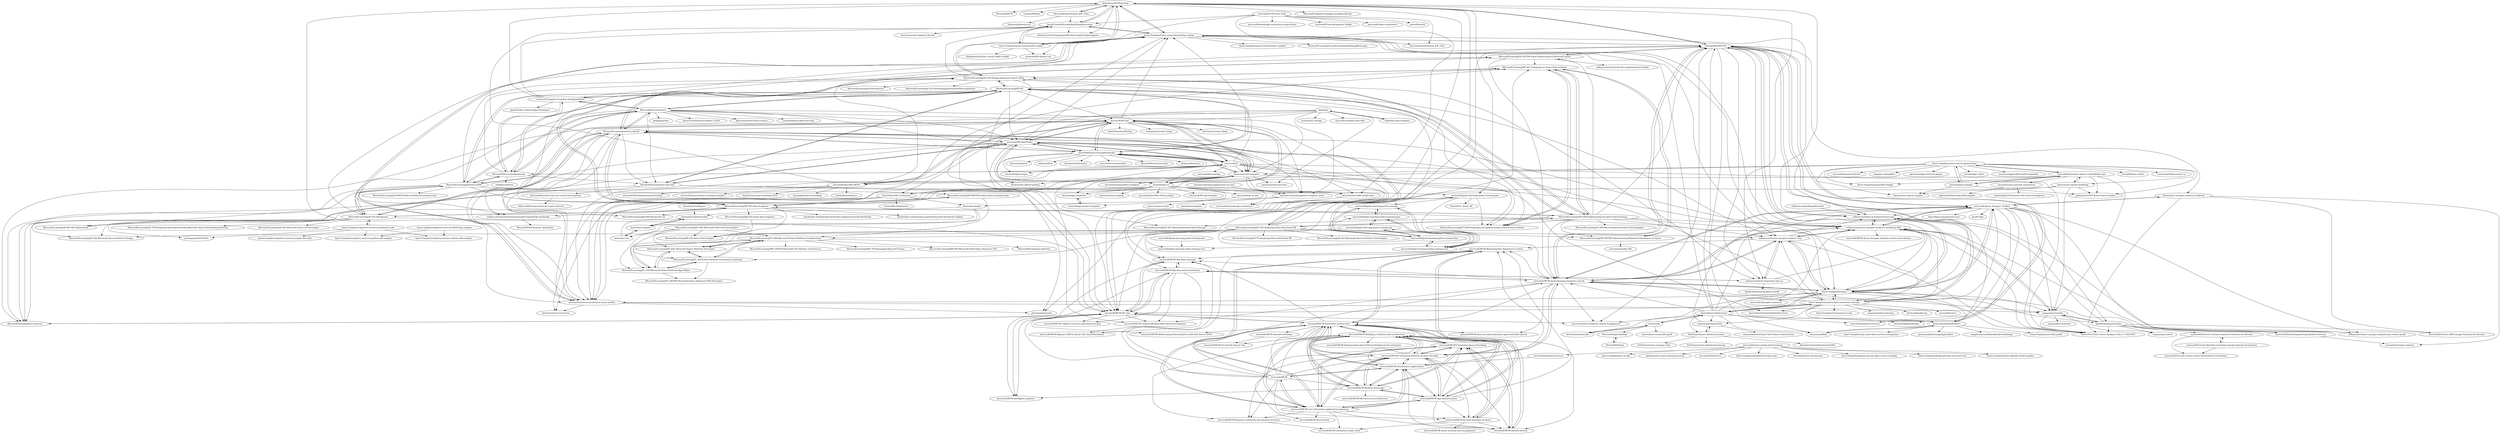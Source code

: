 digraph G {
"Azure/LearnAI-Bootcamp" -> "Azure/LearnAI-KnowledgeMiningBootcamp"
"Azure/LearnAI-Bootcamp" -> "Azure/LearnAI-DesigningandArchitectingIntelligentAgents"
"Azure/LearnAI-Bootcamp" -> "Azure-Samples/azure-search-knowledge-mining"
"Azure/LearnAI-Bootcamp" -> "Microsoft/AzureSearch_JFK_Files"
"Azure/LearnAI-Bootcamp" -> "microsoft/MCW-Machine-Learning"
"Azure/LearnAI-Bootcamp" -> "Microsoft/MCW" ["e"=1]
"Azure/LearnAI-Bootcamp" -> "CosmosDB/labs" ["e"=1]
"Azure/LearnAI-Bootcamp" -> "microsoft/MCW-Big-data-and-visualization"
"Azure/LearnAI-Bootcamp" -> "fabragaMS/ADPE2E"
"Azure/LearnAI-Bootcamp" -> "solliancenet/data-ai-technical-bootcamp"
"Azure/LearnAI-Bootcamp" -> "microsoft/ignite-learning-paths-training-aiml"
"Azure/LearnAI-Bootcamp" -> "solliancenet/tech-immersion-data-ai"
"Azure/LearnAI-Bootcamp" -> "microsoft/solution-accelerator-many-models"
"Azure/LearnAI-Bootcamp" -> "MicrosoftLearning/AI-100-Design-Implement-Azure-AISol"
"Azure/LearnAI-Bootcamp" -> "Microsoft/Cognitive-Samples-IntelligentKiosk" ["e"=1]
"Azure-Samples/modern-data-warehouse-dataops" -> "Azure-Samples/Synapse"
"Azure-Samples/modern-data-warehouse-dataops" -> "fabragaMS/ADPE2E"
"Azure-Samples/modern-data-warehouse-dataops" -> "mrpaulandrew/procfwk"
"Azure-Samples/modern-data-warehouse-dataops" -> "Azure/AzureDatabricksBestPractices" ["e"=1]
"Azure-Samples/modern-data-warehouse-dataops" -> "solliancenet/azure-synapse-analytics-workshop-400"
"Azure-Samples/modern-data-warehouse-dataops" -> "microsoft/Azure_Synapse_Toolbox"
"Azure-Samples/modern-data-warehouse-dataops" -> "microsoft/nutter" ["e"=1]
"Azure-Samples/modern-data-warehouse-dataops" -> "Azure-Samples/streaming-at-scale" ["e"=1]
"Azure-Samples/modern-data-warehouse-dataops" -> "solliancenet/azure-synapse-analytics-day"
"Azure-Samples/modern-data-warehouse-dataops" -> "Azure/Azure-DataFactory"
"Azure-Samples/modern-data-warehouse-dataops" -> "microsoft/MCW-Azure-Synapse-Analytics-and-AI"
"Azure-Samples/modern-data-warehouse-dataops" -> "kromerm/adfdataflowdocs"
"Azure-Samples/modern-data-warehouse-dataops" -> "microsoft/MCW-ML-Ops"
"Azure-Samples/modern-data-warehouse-dataops" -> "mspnp/spark-monitoring" ["e"=1]
"Azure-Samples/modern-data-warehouse-dataops" -> "devlace/datadevops"
"microsoft/MLOps" -> "microsoft/MLOpsPython"
"microsoft/MLOps" -> "Azure/MachineLearningNotebooks"
"microsoft/MLOps" -> "Azure/azureml-examples"
"microsoft/MLOps" -> "Azure/mlops-v2"
"microsoft/MLOps" -> "microsoft/solution-accelerator-many-models"
"microsoft/MLOps" -> "microsoft/MCW-ML-Ops"
"microsoft/MLOps" -> "microsoft/AI"
"microsoft/MLOps" -> "MicrosoftDocs/pipelines-azureml"
"microsoft/MLOps" -> "microsoft/AzureML-BERT"
"microsoft/MLOps" -> "visenger/awesome-mlops" ["e"=1]
"microsoft/MLOps" -> "Azure-Samples/azure-search-knowledge-mining"
"microsoft/MLOps" -> "kelvins/awesome-mlops" ["e"=1]
"microsoft/MLOps" -> "GokuMohandas/MLOps" ["e"=1]
"microsoft/MLOps" -> "machine-learning-apps/ml-template-azure"
"microsoft/MLOps" -> "MicrosoftLearning/mslearn-dp100"
"microsoft/AI" -> "microsoft/MLOps"
"microsoft/AI" -> "microsoft/MLOpsPython"
"microsoft/AI" -> "microsoft/solution-accelerator-many-models"
"microsoft/AI" -> "microsoft/forecasting" ["e"=1]
"microsoft/AI" -> "Azure/azureml-examples"
"microsoft/AI" -> "MicrosoftDocs/pipelines-azureml"
"microsoft/AI" -> "Azure-Samples/azure-search-knowledge-mining"
"microsoft/AI" -> "Azure/MachineLearningNotebooks"
"microsoft/AI" -> "microsoft/MCW-ML-Ops"
"microsoft/AI" -> "Azure/Test-Drive-Azure-Synapse-with-a-1-click-POC"
"microsoft/AI" -> "MicrosoftDocs/ai-fundamentals"
"microsoft/AI" -> "microsoft/nlp-recipes" ["e"=1]
"microsoft/AI" -> "microsoft/MCW-Cosmos-DB-Real-Time-Advanced-Analytics"
"microsoft/AI" -> "MicrosoftLearning/DP-100-Designing-and-Implementing-a-Data-Science-Solutio"
"microsoft/AI" -> "Azure/AzureDatabricksBestPractices" ["e"=1]
"microsoft/MCW-Building-a-resilient-IaaS-architecture" -> "microsoft/MCW-Enterprise-class-networking"
"microsoft/MCW-Building-a-resilient-IaaS-architecture" -> "microsoft/MCW-Hybrid-identity"
"microsoft/MCW-Building-a-resilient-IaaS-architecture" -> "microsoft/MCW-Continuous-delivery-in-Azure-DevOps"
"microsoft/MCW-Building-a-resilient-IaaS-architecture" -> "microsoft/MCW-Security-baseline-on-Azure"
"microsoft/MCW-Building-a-resilient-IaaS-architecture" -> "microsoft/MCW-Serverless-architecture"
"microsoft/MCW-Building-a-resilient-IaaS-architecture" -> "microsoft/MCW-Business-continuity-and-disaster-recovery"
"microsoft/MCW-Building-a-resilient-IaaS-architecture" -> "microsoft/MCW-App-modernization"
"microsoft/MCW-Building-a-resilient-IaaS-architecture" -> "microsoft/MCW-Line-of-business-application-migration"
"microsoft/MCW-Building-a-resilient-IaaS-architecture" -> "microsoft/MCW-Implementing-Azure-Virtual-Desktop-in-the-enterprise"
"microsoft/MCW-Building-a-resilient-IaaS-architecture" -> "microsoft/MCW-Modern-cloud-apps"
"Azure/MachineLearningNotebooks" -> "microsoft/MLOpsPython"
"Azure/MachineLearningNotebooks" -> "Azure/azureml-examples"
"Azure/MachineLearningNotebooks" -> "microsoft/MLOps"
"Azure/MachineLearningNotebooks" -> "MicrosoftLearning/DP100"
"Azure/MachineLearningNotebooks" -> "Azure/azure-sdk-for-python" ["e"=1]
"Azure/MachineLearningNotebooks" -> "MicrosoftLearning/mslearn-dp100"
"Azure/MachineLearningNotebooks" -> "fairlearn/fairlearn" ["e"=1]
"Azure/MachineLearningNotebooks" -> "microsoft/nlp-recipes" ["e"=1]
"Azure/MachineLearningNotebooks" -> "Azure/mmlspark" ["e"=1]
"Azure/MachineLearningNotebooks" -> "microsoft/AI"
"Azure/MachineLearningNotebooks" -> "mlflow/mlflow" ["e"=1]
"Azure/MachineLearningNotebooks" -> "interpretml/interpret" ["e"=1]
"Azure/MachineLearningNotebooks" -> "microsoft/recommenders" ["e"=1]
"Azure/MachineLearningNotebooks" -> "Azure/mlops-v2"
"Azure/MachineLearningNotebooks" -> "MicrosoftDocs/azure-docs" ["e"=1]
"microsoft/ignite-learning-paths-training" -> "microsoft/ignite-learning-paths-training-apps"
"microsoft/ignite-learning-paths-training" -> "microsoft/ignite-learning-paths-training-afun"
"microsoft/ignite-learning-paths-training" -> "microsoft/ignite-learning-paths-training-mod"
"microsoft/ignite-learning-paths-training-mod" -> "microsoft/ignite-learning-paths-training-apps"
"microsoft/ignite-learning-paths-training-mod" -> "microsoft/ignite-learning-paths-training-afun"
"microsoft/ignite-learning-paths-training-mod" -> "microsoft/ignite-learning-paths-training-ops"
"microsoft/ignite-learning-paths-training-mod" -> "microsoft/ignite-learning-paths-training"
"MicrosoftLearning/DP-300T00-Administering-Relational-Databases-on-Azure" -> "stevensnicole/dp-300"
"MicrosoftLearning/DP-300T00-Administering-Relational-Databases-on-Azure" -> "MicrosoftLearning/DP-201-Designing-an-Azure-Data-Solution"
"microsoft/MCW-Continuous-delivery-in-Azure-DevOps" -> "microsoft/MCW-App-modernization"
"microsoft/MCW-Continuous-delivery-in-Azure-DevOps" -> "microsoft/MCW-Serverless-architecture"
"microsoft/MCW-Continuous-delivery-in-Azure-DevOps" -> "microsoft/MCW-Building-a-resilient-IaaS-architecture"
"microsoft/MCW-Continuous-delivery-in-Azure-DevOps" -> "microsoft/MCW-Modern-cloud-apps"
"microsoft/MCW-Continuous-delivery-in-Azure-DevOps" -> "microsoft/MCW-Cloud-native-applications"
"microsoft/MCW-Continuous-delivery-in-Azure-DevOps" -> "microsoft/MCW-Enterprise-class-networking"
"microsoft/MCW-Continuous-delivery-in-Azure-DevOps" -> "microsoft/MCW-Migrating-SQL-databases-to-Azure"
"microsoft/MCW-Continuous-delivery-in-Azure-DevOps" -> "microsoft/MCW-Security-baseline-on-Azure"
"microsoft/MCW-Continuous-delivery-in-Azure-DevOps" -> "microsoft/MCW-Hybrid-identity"
"microsoft/MCW-Continuous-delivery-in-Azure-DevOps" -> "microsoft/MCW-Azure-Synapse-Analytics-and-AI"
"microsoft/MCW-Continuous-delivery-in-Azure-DevOps" -> "microsoft/MCW-Business-continuity-and-disaster-recovery"
"microsoft/MCW-Continuous-delivery-in-Azure-DevOps" -> "microsoft/MCW-Line-of-business-application-migration"
"microsoft/MCW-Line-of-business-application-migration" -> "microsoft/MCW-Building-a-resilient-IaaS-architecture"
"microsoft/MCW-Line-of-business-application-migration" -> "microsoft/MCW-Enterprise-class-networking"
"microsoft/MCW-Line-of-business-application-migration" -> "microsoft/MCW-Migrating-SQL-databases-to-Azure"
"microsoft/MCW-Line-of-business-application-migration" -> "microsoft/MCW-Serverless-architecture"
"microsoft/MCW-Line-of-business-application-migration" -> "microsoft/MCW-Cloud-native-applications"
"microsoft/MCW-Line-of-business-application-migration" -> "microsoft/MCW-Continuous-delivery-in-Azure-DevOps"
"microsoft/MCW-Line-of-business-application-migration" -> "microsoft/MCW-Hybrid-identity"
"microsoft/MCW-Line-of-business-application-migration" -> "microsoft/MCW-App-modernization"
"microsoft/MCW-Line-of-business-application-migration" -> "microsoft/MCW-Azure-Stack"
"microsoft/MCW-Line-of-business-application-migration" -> "microsoft/MCW-Security-baseline-on-Azure"
"microsoft/MCW-Line-of-business-application-migration" -> "microsoft/MCW-Enterprise-ready-cloud"
"microsoft/MCW-Line-of-business-application-migration" -> "microsoft/MCW-Business-continuity-and-disaster-recovery"
"microsoft/MCW-Line-of-business-application-migration" -> "microsoft/MCW"
"dslp/dslp" -> "dslp/dslp-repo-template"
"dslp/dslp" -> "microsoft/MLOpsPython"
"dslp/dslp" -> "microsoft/solution-accelerator-many-models"
"dslp/dslp" -> "gvwilson/12-design" ["e"=1]
"dslp/dslp" -> "Azure/azureml-previews"
"dslp/dslp" -> "data-describe/data-describe" ["e"=1]
"dslp/dslp" -> "jhirono/amlsecurity"
"dslp/dslp" -> "microsoft/MLOps"
"dslp/dslp" -> "machine-learning-apps/ml-template-azure"
"microsoft/MCW" -> "microsoft/MCW-Cloud-native-applications"
"microsoft/MCW" -> "microsoft/MCW-Building-a-resilient-IaaS-architecture"
"microsoft/MCW" -> "microsoft/MCW-Serverless-architecture"
"microsoft/MCW" -> "microsoft/MCW-Modern-cloud-apps"
"microsoft/MCW" -> "microsoft/MCW-Line-of-business-application-migration"
"microsoft/MCW" -> "microsoft/MCW-Security-baseline-on-Azure"
"microsoft/MCW" -> "microsoft/MCW-Continuous-delivery-in-Azure-DevOps"
"microsoft/MCW" -> "microsoft/MCW-Business-continuity-and-disaster-recovery"
"microsoft/MCW" -> "microsoft/MCW-Migrating-SQL-databases-to-Azure"
"microsoft/MCW" -> "microsoft/MCW-Machine-Learning"
"microsoft/MCW" -> "microsoft/MCW-ML-Ops"
"microsoft/MCW" -> "microsoft/MCW-Azure-Synapse-Analytics-and-AI"
"Azure-Samples/azure-search-openai-demo" -> "ruoccofabrizio/azure-open-ai-embeddings-qna"
"Azure-Samples/azure-search-openai-demo" -> "Azure/openai-samples"
"Azure-Samples/azure-search-openai-demo" -> "Azure/azure-openai-workshop"
"Azure-Samples/azure-search-openai-demo" -> "microsoft/semantic-kernel" ["e"=1]
"Azure-Samples/azure-search-openai-demo" -> "Azure/mlops-v2"
"Azure-Samples/azure-search-openai-demo" -> "pablomarin/GPT-Azure-Search-Engine"
"Azure-Samples/azure-search-openai-demo" -> "Azure-Samples/cosmosdb-chatgpt"
"Azure-Samples/azure-search-openai-demo" -> "Azure/azure-openai-samples"
"Azure-Samples/azure-search-openai-demo" -> "Azure/azureml-examples"
"Azure-Samples/azure-search-openai-demo" -> "logspace-ai/langflow" ["e"=1]
"Azure-Samples/azure-search-openai-demo" -> "openai/chatgpt-retrieval-plugin" ["e"=1]
"Azure-Samples/azure-search-openai-demo" -> "jerryjliu/gpt_index" ["e"=1]
"Azure-Samples/azure-search-openai-demo" -> "mayooear/gpt4-pdf-chatbot-langchain" ["e"=1]
"Azure-Samples/azure-search-openai-demo" -> "jerryjliu/llama_index" ["e"=1]
"Azure-Samples/azure-search-openai-demo" -> "GanymedeNil/document.ai" ["e"=1]
"kromerm/adflab" -> "kromerm/adfdataflowdocs"
"ruoccofabrizio/azure-open-ai-embeddings-qna" -> "pablomarin/GPT-Azure-Search-Engine"
"ruoccofabrizio/azure-open-ai-embeddings-qna" -> "Azure/azure-openai-workshop"
"ruoccofabrizio/azure-open-ai-embeddings-qna" -> "Azure/openai-samples"
"ruoccofabrizio/azure-open-ai-embeddings-qna" -> "Azure-Samples/azure-search-openai-demo"
"ruoccofabrizio/azure-open-ai-embeddings-qna" -> "Azure/business-process-automation"
"ruoccofabrizio/azure-open-ai-embeddings-qna" -> "microsoft/solution-accelerator-many-models"
"ruoccofabrizio/azure-open-ai-embeddings-qna" -> "tayganr/purviewlab"
"ruoccofabrizio/azure-open-ai-embeddings-qna" -> "Azure-Samples/cosmosdb-chatgpt"
"microsoft/MLOpsPython" -> "microsoft/MLOps"
"microsoft/MLOpsPython" -> "Azure/azureml-examples"
"microsoft/MLOpsPython" -> "Azure/mlops-v2"
"microsoft/MLOpsPython" -> "Azure/MachineLearningNotebooks"
"microsoft/MLOpsPython" -> "microsoft/solution-accelerator-many-models"
"microsoft/MLOpsPython" -> "machine-learning-apps/ml-template-azure"
"microsoft/MLOpsPython" -> "MicrosoftLearning/mslearn-dp100"
"microsoft/MLOpsPython" -> "microsoft/MCW-ML-Ops"
"microsoft/MLOpsPython" -> "microsoft/AI"
"microsoft/MLOpsPython" -> "MicrosoftDocs/pipelines-azureml"
"microsoft/MLOpsPython" -> "MicrosoftDocs/mslearn-aml-labs"
"microsoft/MLOpsPython" -> "Azure/AzureML-Containers"
"microsoft/MLOpsPython" -> "Azure-Samples/azure-search-knowledge-mining"
"microsoft/MLOpsPython" -> "microsoft/dstoolkit-mlops-base"
"microsoft/MLOpsPython" -> "Azure-Samples/modern-data-warehouse-dataops"
"MicrosoftLearning/DP-200-Implementing-an-Azure-Data-Solution" -> "MicrosoftLearning/DP-201-Designing-an-Azure-Data-Solution"
"MicrosoftLearning/DP-200-Implementing-an-Azure-Data-Solution" -> "MicrosoftLearning/AI-100-Design-Implement-Azure-AISol"
"MicrosoftLearning/DP-200-Implementing-an-Azure-Data-Solution" -> "MicrosoftLearning/DP100"
"MicrosoftLearning/DP-200-Implementing-an-Azure-Data-Solution" -> "MicrosoftLearning/DP-100-Designing-and-Implementing-a-Data-Science-Solutio"
"MicrosoftLearning/DP-200-Implementing-an-Azure-Data-Solution" -> "microsoft/MCW-Azure-Synapse-Analytics-and-AI"
"MicrosoftLearning/DP-200-Implementing-an-Azure-Data-Solution" -> "MicrosoftLearning/DA-100-Analyzing-Data-with-Power-BI"
"MicrosoftLearning/DP-200-Implementing-an-Azure-Data-Solution" -> "MicrosoftLearning/AZ-301-MicrosoftAzureArchitectDesign" ["e"=1]
"MicrosoftLearning/DP-200-Implementing-an-Azure-Data-Solution" -> "solliancenet/azure-synapse-analytics-day"
"MicrosoftLearning/DP-200-Implementing-an-Azure-Data-Solution" -> "MicrosoftLearning/DP-300T00-Administering-Relational-Databases-on-Azure"
"MicrosoftLearning/DP-200-Implementing-an-Azure-Data-Solution" -> "MicrosoftLearning/DP-203T00-Data-Engineering-on-Microsoft-Azure"
"MicrosoftLearning/DP-200-Implementing-an-Azure-Data-Solution" -> "solliancenet/azure-synapse-analytics-workshop-400"
"MicrosoftLearning/DP-200-Implementing-an-Azure-Data-Solution" -> "MicrosoftLearning/DP-203-Data-Engineer"
"MicrosoftLearning/DP-200-Implementing-an-Azure-Data-Solution" -> "Azure-Samples/modern-data-warehouse-dataops"
"MicrosoftLearning/DP-200-Implementing-an-Azure-Data-Solution" -> "fabragaMS/ADPE2E"
"MicrosoftLearning/DP-200-Implementing-an-Azure-Data-Solution" -> "MicrosoftLearning/AZ-300-MicrosoftAzureArchitectTechnologies" ["e"=1]
"kromerm/adfdataflowdocs" -> "Azure-Samples/cdm-azure-data-services-integration" ["e"=1]
"kromerm/adfdataflowdocs" -> "kromerm/adflab"
"kromerm/adfdataflowdocs" -> "fabragaMS/ADPE2E"
"kromerm/adfdataflowdocs" -> "gauravmalhot/wranglingdataflow"
"kromerm/adfdataflowdocs" -> "anagha-microsoft/databricks-workshops" ["e"=1]
"kromerm/adfdataflowdocs" -> "ZoinerTejada/azure-data-guide"
"kromerm/adfdataflowdocs" -> "solliancenet/data-ai-technical-bootcamp"
"microsoft/OCR-Form-Tools" -> "Azure-Samples/azure-search-power-skills"
"microsoft/OCR-Form-Tools" -> "microsoft/knowledge-extraction-recipes-forms"
"microsoft/OCR-Form-Tools" -> "Azure/LearnAI-KnowledgeMiningBootcamp"
"microsoft/OCR-Form-Tools" -> "microsoft/Form-Recognizer-Toolkit"
"microsoft/OCR-Form-Tools" -> "microsoft/AzureSearch_JFK_Files"
"microsoft/OCR-Form-Tools" -> "microsoft/dstoolkit-mlops-base"
"microsoft/OCR-Form-Tools" -> "microsoft/table-transformer" ["e"=1]
"microsoft/OCR-Form-Tools" -> "Azure/BatchAI" ["e"=1]
"MicrosoftLearning/mslearn-dp100" -> "MicrosoftLearning/AI-102-AIEngineer"
"MicrosoftLearning/mslearn-dp100" -> "MicrosoftLearning/DP100"
"MicrosoftLearning/mslearn-dp100" -> "microsoft/MLOpsPython"
"MicrosoftLearning/mslearn-dp100" -> "MicrosoftLearning/dp-090-databricks-ml"
"MicrosoftLearning/mslearn-dp100" -> "MicrosoftLearning/mslearn-ai900"
"MicrosoftLearning/mslearn-dp100" -> "MicrosoftLearning/DP-203-Data-Engineer"
"MicrosoftLearning/mslearn-dp100" -> "MicrosoftDocs/ml-basics"
"MicrosoftLearning/mslearn-dp100" -> "Azure/azureml-examples"
"MicrosoftLearning/mslearn-dp100" -> "MicrosoftDocs/mslearn-aml-labs"
"MicrosoftLearning/mslearn-dp100" -> "microsoft/MLOps"
"MicrosoftLearning/mslearn-dp100" -> "microsoft/solution-accelerator-many-models"
"MicrosoftLearning/mslearn-dp100" -> "Azure/MachineLearningNotebooks"
"MicrosoftLearning/mslearn-dp100" -> "solliancenet/microsoft-learning-paths-databricks-notebooks"
"MicrosoftLearning/mslearn-dp100" -> "solliancenet/azure-synapse-analytics-workshop-400"
"MicrosoftLearning/mslearn-dp100" -> "MicrosoftLearning/DA-100-Analyzing-Data-with-Power-BI"
"MicrosoftDocs/ml-basics" -> "MicrosoftDocs/ai-fundamentals"
"MicrosoftDocs/ml-basics" -> "MicrosoftLearning/DP100"
"MicrosoftDocs/ml-basics" -> "MicrosoftLearning/mslearn-dp100"
"MicrosoftDocs/ml-basics" -> "MicrosoftDocs/mslearn-aml-labs"
"MicrosoftDocs/ml-basics" -> "Azure/MachineLearningNotebooks"
"MicrosoftDocs/ml-basics" -> "liamg/gitjacker" ["e"=1]
"MicrosoftDocs/ml-basics" -> "MicrosoftLearning/mslearn-ai900"
"MicrosoftDocs/ml-basics" -> "microsoft/Cognitive-Samples-IntelligentKiosk"
"MicrosoftDocs/ml-basics" -> "Azure/azureml-examples"
"MicrosoftDocs/ml-basics" -> "microsoft/MLOps"
"MicrosoftDocs/ml-basics" -> "alura-cursos/imersao-dados-2-2020" ["e"=1]
"MicrosoftDocs/ml-basics" -> "microsoft/MLOpsPython"
"MicrosoftDocs/ml-basics" -> "MicrosoftLearning/AI-102-AIEngineer"
"MicrosoftDocs/ml-basics" -> "khuyentran1401/Data-science" ["e"=1]
"MicrosoftDocs/ml-basics" -> "justmarkham/scikit-learn-tips" ["e"=1]
"microsoft/Cognitive-Samples-IntelligentKiosk" -> "MicrosoftDocs/ai-fundamentals"
"microsoft/Cognitive-Samples-IntelligentKiosk" -> "Azure/LearnAI-Bootcamp"
"microsoft/Cognitive-Samples-IntelligentKiosk" -> "MicrosoftLearning/AI-100-Design-Implement-Azure-AISol"
"microsoft/Cognitive-Samples-IntelligentKiosk" -> "Azure-Samples/azure-search-knowledge-mining"
"microsoft/Cognitive-Samples-IntelligentKiosk" -> "MicrosoftLearning/DP100"
"microsoft/Cognitive-Samples-IntelligentKiosk" -> "Azure/LearnAI-KnowledgeMiningBootcamp"
"microsoft/Cognitive-Samples-IntelligentKiosk" -> "gnxbr/Fully-Undetectable-Techniques" ["e"=1]
"microsoft/Cognitive-Samples-IntelligentKiosk" -> "MicrosoftDocs/ml-basics"
"Azure/azureml-examples" -> "microsoft/MLOpsPython"
"Azure/azureml-examples" -> "Azure/mlops-v2"
"Azure/azureml-examples" -> "Azure/MachineLearningNotebooks"
"Azure/azureml-examples" -> "microsoft/MLOps"
"Azure/azureml-examples" -> "Azure/AzureML-Containers"
"Azure/azureml-examples" -> "microsoft/solution-accelerator-many-models"
"Azure/azureml-examples" -> "MicrosoftLearning/mslearn-dp100"
"Azure/azureml-examples" -> "Azure/azureml-previews"
"Azure/azureml-examples" -> "Azure/mlops-templates"
"Azure/azureml-examples" -> "microsoft/dstoolkit-mlops-base"
"Azure/azureml-examples" -> "Azure-Samples/Synapse"
"Azure/azureml-examples" -> "microsoft/MCW-ML-Ops"
"Azure/azureml-examples" -> "Azure/azure-sdk-for-python" ["e"=1]
"Azure/azureml-examples" -> "microsoft/responsible-ai-widgets" ["e"=1]
"Azure/azureml-examples" -> "microsoft/AzureML-BERT"
"microsoft/MCW-Enterprise-class-networking" -> "microsoft/MCW-Building-a-resilient-IaaS-architecture"
"microsoft/MCW-Enterprise-class-networking" -> "microsoft/MCW-Hybrid-identity"
"microsoft/MCW-Enterprise-class-networking" -> "microsoft/MCW-Serverless-architecture"
"microsoft/MCW-Enterprise-class-networking" -> "microsoft/MCW-Security-baseline-on-Azure"
"microsoft/MCW-Enterprise-class-networking" -> "microsoft/MCW-Azure-Stack"
"microsoft/MCW-Enterprise-class-networking" -> "microsoft/MCW-Continuous-delivery-in-Azure-DevOps"
"microsoft/MCW-Enterprise-class-networking" -> "microsoft/MCW-Modern-cloud-apps"
"microsoft/MCW-Enterprise-class-networking" -> "microsoft/MCW-Line-of-business-application-migration"
"MicrosoftLearning/DP100" -> "MicrosoftDocs/ai-fundamentals"
"MicrosoftLearning/DP100" -> "MicrosoftDocs/ml-basics"
"MicrosoftLearning/DP100" -> "MicrosoftLearning/mslearn-dp100"
"MicrosoftLearning/DP100" -> "MicrosoftDocs/mslearn-aml-labs"
"MicrosoftLearning/DP100" -> "MicrosoftLearning/DP-200-Implementing-an-Azure-Data-Solution"
"MicrosoftLearning/DP100" -> "MicrosoftLearning/AI-100-Design-Implement-Azure-AISol"
"MicrosoftLearning/DP100" -> "MicrosoftLearning/DP-201-Designing-an-Azure-Data-Solution"
"MicrosoftLearning/DP100" -> "MicrosoftLearning/DP-100-Designing-and-Implementing-a-Data-Science-Solutio"
"MicrosoftLearning/DP100" -> "microsoft/MLOpsPython"
"MicrosoftLearning/DP100" -> "Azure/MachineLearningNotebooks"
"MicrosoftLearning/DP100" -> "MicrosoftLearning/mslearn-ai900"
"MicrosoftLearning/DP100" -> "microsoft/Cognitive-Samples-IntelligentKiosk"
"MicrosoftLearning/DP100" -> "microsoft/MLOps"
"MicrosoftLearning/DP100" -> "solliancenet/azure-synapse-analytics-day"
"MicrosoftLearning/PL-400_Microsoft-Power-Platform-Developer" -> "MicrosoftLearning/PL-200-Power-Platform-Functional-Consultant"
"MicrosoftLearning/PL-400_Microsoft-Power-Platform-Developer" -> "MicrosoftLearning/PL-100-Microsoft-Power-Platform-App-Maker"
"MicrosoftLearning/PL-400_Microsoft-Power-Platform-Developer" -> "MicrosoftLearning/PL-900-Microsoft-Power-Platform-Fundamentals"
"MicrosoftLearning/mslearn-ai900" -> "MicrosoftLearning/mslearn-dp100"
"MicrosoftLearning/mslearn-ai900" -> "MicrosoftLearning/AI-102-AIEngineer"
"MicrosoftLearning/mslearn-ai900" -> "MicrosoftLearning/AI-900-AIFundamentals"
"MicrosoftLearning/mslearn-ai900" -> "MicrosoftLearning/AI-100-Design-Implement-Azure-AISol"
"MicrosoftLearning/mslearn-ai900" -> "MicrosoftLearning/DP-900T00A-Azure-Data-Fundamentals"
"MicrosoftLearning/mslearn-ai900" -> "MicrosoftLearning/DP100"
"MicrosoftLearning/mslearn-ai900" -> "MicrosoftLearning/DP-203-Data-Engineer"
"MicrosoftLearning/mslearn-ai900" -> "MicrosoftDocs/ai-fundamentals"
"MicrosoftLearning/mslearn-ai900" -> "solliancenet/microsoft-learning-paths-databricks-notebooks"
"MicrosoftLearning/mslearn-ai900" -> "MicrosoftLearning/AZ-900T0x-MicrosoftAzureFundamentals" ["e"=1]
"MicrosoftLearning/mslearn-ai900" -> "MicrosoftDocs/ml-basics"
"MicrosoftLearning/mslearn-ai900" -> "MicrosoftLearning/AZ-304-Microsoft-Azure-Architect-Design" ["e"=1]
"MicrosoftLearning/DP-203-Data-Engineer" -> "MicrosoftLearning/DP-203T00-Data-Engineering-on-Microsoft-Azure"
"MicrosoftLearning/DP-203-Data-Engineer" -> "MicrosoftLearning/dp-203-azure-data-engineer"
"MicrosoftLearning/DP-203-Data-Engineer" -> "MicrosoftLearning/DP-900T00A-Azure-Data-Fundamentals"
"MicrosoftLearning/DP-203-Data-Engineer" -> "MicrosoftLearning/mslearn-dp100"
"MicrosoftLearning/DP-203-Data-Engineer" -> "databricks-academy/data-engineering-with-databricks-english" ["e"=1]
"MicrosoftLearning/DP-203-Data-Engineer" -> "MicrosoftLearning/DP-500-Azure-Data-Analyst"
"MicrosoftLearning/DP-203-Data-Engineer" -> "Azure-Samples/Synapse"
"MicrosoftLearning/DP-203-Data-Engineer" -> "fabragaMS/ADPE2E"
"MicrosoftLearning/DP-203-Data-Engineer" -> "MicrosoftLearning/AI-102-AIEngineer"
"MicrosoftLearning/DP-203-Data-Engineer" -> "databricks-academy/advanced-data-engineering-with-databricks" ["e"=1]
"MicrosoftLearning/DP-203-Data-Engineer" -> "MicrosoftLearning/DP-201-Designing-an-Azure-Data-Solution"
"MicrosoftLearning/DP-203-Data-Engineer" -> "MicrosoftLearning/DP-200-Implementing-an-Azure-Data-Solution"
"MicrosoftLearning/DP-203-Data-Engineer" -> "solliancenet/microsoft-learning-paths-databricks-notebooks"
"MicrosoftLearning/DP-203-Data-Engineer" -> "MicrosoftLearning/dp-090-databricks-ml"
"microsoft/MCW-Cloud-native-applications" -> "microsoft/MCW-App-modernization"
"microsoft/MCW-Cloud-native-applications" -> "microsoft/MCW-Modern-cloud-apps"
"microsoft/MCW-Cloud-native-applications" -> "microsoft/MCW-Serverless-architecture"
"microsoft/MCW-Cloud-native-applications" -> "microsoft/MCW-Continuous-delivery-in-Azure-DevOps"
"microsoft/MCW-Cloud-native-applications" -> "microsoft/MCW-Line-of-business-application-migration"
"microsoft/MCW-Cloud-native-applications" -> "microsoft/MCW"
"microsoft/MCW-Cloud-native-applications" -> "microsoft/MCW-Building-a-resilient-IaaS-architecture"
"microsoft/MCW-Cloud-native-applications" -> "microsoft/MCW-Hybrid-identity"
"microsoft/MCW-Cloud-native-applications" -> "microsoft/MCW-Migrating-SQL-databases-to-Azure"
"microsoft/Azure_Synapse_Toolbox" -> "Azure-Samples/Synapse"
"microsoft/Azure_Synapse_Toolbox" -> "solliancenet/azure-synapse-analytics-workshop-400"
"microsoft/Azure_Synapse_Toolbox" -> "microsoft/MCW-Azure-Synapse-Analytics-and-AI"
"microsoft/Azure_Synapse_Toolbox" -> "tayganr/purviewlab"
"microsoft/Azure_Synapse_Toolbox" -> "Azure/azure-synapse-analytics-end2end"
"microsoft/Azure_Synapse_Toolbox" -> "microsoft/AzureSynapseScriptsAndAccelerators"
"microsoft/Azure_Synapse_Toolbox" -> "Azure/Test-Drive-Azure-Synapse-with-a-1-click-POC"
"microsoft/Azure_Synapse_Toolbox" -> "fabragaMS/ADPE2E"
"microsoft/Azure_Synapse_Toolbox" -> "wjohnson/pyapacheatlas"
"microsoft/Azure_Synapse_Toolbox" -> "Azure/data-management-zone" ["e"=1]
"microsoft/Azure_Synapse_Toolbox" -> "JocaPC/qpi"
"microsoft/Azure_Synapse_Toolbox" -> "microsoft/pbiworkshops" ["e"=1]
"microsoft/Azure_Synapse_Toolbox" -> "solliancenet/data-ai-technical-bootcamp"
"microsoft/Azure_Synapse_Toolbox" -> "solliancenet/azure-synapse-analytics-ga-content-packs"
"microsoft/Azure_Synapse_Toolbox" -> "microsoft/Analysis-Services" ["e"=1]
"Azure-Samples/cognitive-services-quickstart-code" -> "Azure-Samples/cognitive-services-python-sdk-samples"
"Azure-Samples/cognitive-services-quickstart-code" -> "gottagetgit/AI102Files"
"Azure-Samples/cognitive-services-quickstart-code" -> "Azure-Samples/cognitive-services-sample-data-files"
"Azure-Samples/cognitive-services-quickstart-code" -> "MicrosoftLearning/AI-102-AIEngineer"
"Azure-Samples/cognitive-services-quickstart-code" -> "Azure-Samples/cognitive-services-dotnet-sdk-samples"
"Azure/Azure-DataFactory" -> "Azure-Samples/Synapse"
"Azure/Azure-DataFactory" -> "kromerm/adfdataflowdocs"
"Azure/Azure-DataFactory" -> "SQLPlayer/azure.datafactory.tools"
"Azure/Azure-DataFactory" -> "fabragaMS/ADPE2E"
"Azure/Azure-DataFactory" -> "Azure-Samples/modern-data-warehouse-dataops"
"Azure/Azure-DataFactory" -> "microsoft/MCW-Azure-Synapse-Analytics-and-AI"
"Azure/Azure-DataFactory" -> "microsoft/Analysis-Services" ["e"=1]
"Azure/Azure-DataFactory" -> "Azure/AzureDataLake"
"Azure/Azure-DataFactory" -> "Azure/usql"
"Azure/Azure-DataFactory" -> "microsoft/Azure_Synapse_Toolbox"
"Azure/Azure-DataFactory" -> "Azure-Samples/azure-search-knowledge-mining"
"Azure/Azure-DataFactory" -> "mrpaulandrew/procfwk"
"Azure/Azure-DataFactory" -> "solliancenet/azure-synapse-analytics-workshop-400"
"Azure/Azure-DataFactory" -> "kromerm/adflab"
"Azure/Azure-DataFactory" -> "microsoft/pbiworkshops" ["e"=1]
"microsoft/MCW-Migrating-SQL-databases-to-Azure" -> "microsoft/MCW-Serverless-architecture"
"microsoft/MCW-Migrating-SQL-databases-to-Azure" -> "microsoft/MCW-Continuous-delivery-in-Azure-DevOps"
"microsoft/MCW-Migrating-SQL-databases-to-Azure" -> "microsoft/MCW-Line-of-business-application-migration"
"microsoft/MCW-Migrating-SQL-databases-to-Azure" -> "microsoft/MCW-Machine-Learning"
"MicrosoftDocs/ai-fundamentals" -> "MicrosoftLearning/DP100"
"MicrosoftDocs/ai-fundamentals" -> "microsoft/Cognitive-Samples-IntelligentKiosk"
"MicrosoftDocs/ai-fundamentals" -> "MicrosoftDocs/ml-basics"
"MicrosoftDocs/ai-fundamentals" -> "MicrosoftDocs/mslearn-aml-labs"
"MicrosoftDocs/ai-fundamentals" -> "microsoft/AI"
"MicrosoftDocs/ai-fundamentals" -> "MicrosoftLearning/mslearn-ai900"
"MicrosoftDocs/ai-fundamentals" -> "MicrosoftLearning/AI-100-Design-Implement-Azure-AISol"
"MicrosoftDocs/ai-fundamentals" -> "willdoescode/nat" ["e"=1]
"Azure/aml-deploy" -> "Azure/aml-registermodel"
"Azure/aml-deploy" -> "Azure/aml-compute"
"Azure/aml-deploy" -> "Azure/aml-run"
"machine-learning-apps/ml-template-azure" -> "Azure/aml-template"
"machine-learning-apps/ml-template-azure" -> "Azure/aml-deploy"
"MicrosoftLearning/AI-102-AIEngineer" -> "MicrosoftLearning/mslearn-dp100"
"MicrosoftLearning/AI-102-AIEngineer" -> "MicrosoftLearning/mslearn-ai900"
"MicrosoftLearning/AI-102-AIEngineer" -> "gottagetgit/AI102Files"
"MicrosoftLearning/AI-102-AIEngineer" -> "MicrosoftLearning/DP-203-Data-Engineer"
"MicrosoftLearning/AI-102-AIEngineer" -> "MicrosoftLearning/AZ-700-Designing-and-Implementing-Microsoft-Azure-Networking-Solutions" ["e"=1]
"MicrosoftLearning/AI-102-AIEngineer" -> "Azure-Samples/cognitive-services-quickstart-code"
"MicrosoftLearning/AI-102-AIEngineer" -> "microsoft/MCW-ML-Ops"
"MicrosoftLearning/AI-102-AIEngineer" -> "MicrosoftLearning/AI-900-AIFundamentals"
"MicrosoftLearning/AI-102-AIEngineer" -> "MicrosoftLearning/AZ-304-Microsoft-Azure-Architect-Design" ["e"=1]
"MicrosoftLearning/AI-102-AIEngineer" -> "MicrosoftLearning/DP-203T00-Data-Engineering-on-Microsoft-Azure"
"MicrosoftLearning/AI-102-AIEngineer" -> "MicrosoftLearning/AZ-220-Microsoft-Azure-IoT-Developer" ["e"=1]
"SQLPlayer/azure.datafactory.tools" -> "SQLPlayer/azure.datafactory.devops"
"SQLPlayer/azure.datafactory.tools" -> "mrpaulandrew/procfwk"
"SQLPlayer/azure.datafactory.tools" -> "Mmodarre/AzureDataFactoryHOL"
"SQLPlayer/azure.datafactory.tools" -> "SQLPlayer/azure.synapse.tools"
"MicrosoftDocs/mslearn-aml-labs" -> "MicrosoftLearning/DP100"
"MicrosoftDocs/mslearn-aml-labs" -> "microsoft/MCW-ML-Ops"
"MicrosoftDocs/mslearn-aml-labs" -> "microsoft/ignite-learning-paths-training-aiml"
"MicrosoftDocs/mslearn-aml-labs" -> "MicrosoftDocs/ms-learn-ml-crash-course-python"
"MicrosoftDocs/mslearn-aml-labs" -> "microsoft/MLOpsPython"
"MicrosoftDocs/mslearn-aml-labs" -> "MicrosoftDocs/pipelines-azureml"
"MicrosoftLearning/PL-300-Microsoft-Power-BI-Data-Analyst" -> "MicrosoftLearning/PL-900-Microsoft-Power-Platform-Fundamentals"
"MicrosoftLearning/PL-300-Microsoft-Power-BI-Data-Analyst" -> "MicrosoftLearning/PL-100-Microsoft-Power-Platform-App-Maker"
"MicrosoftLearning/PL-300-Microsoft-Power-BI-Data-Analyst" -> "MicrosoftLearning/PL-400_Microsoft-Power-Platform-Developer"
"MicrosoftLearning/PL-300-Microsoft-Power-BI-Data-Analyst" -> "MicrosoftLearning/DP-500-Azure-Data-Analyst"
"MicrosoftLearning/PL-300-Microsoft-Power-BI-Data-Analyst" -> "MicrosoftLearning/PL-200-Power-Platform-Functional-Consultant"
"Azure/usql" -> "Azure/AzureDataLake"
"Azure/usql" -> "Microsoft/sqlworkshops"
"Azure/usql" -> "Azure/Azure-DataFactory"
"Azure/usql" -> "Azure/azure-cosmosdb-spark" ["e"=1]
"MicrosoftLearning/DP-203T00-Data-Engineering-on-Microsoft-Azure" -> "MicrosoftLearning/DP-203-Data-Engineer"
"MicrosoftLearning/DP-203T00-Data-Engineering-on-Microsoft-Azure" -> "solliancenet/microsoft-data-engineering-ilt-deploy"
"MicrosoftLearning/DP-203T00-Data-Engineering-on-Microsoft-Azure" -> "MicrosoftLearning/DP-201-Designing-an-Azure-Data-Solution"
"MicrosoftLearning/DP-203T00-Data-Engineering-on-Microsoft-Azure" -> "microsoft/MCW-Azure-Synapse-Analytics-and-AI"
"MicrosoftLearning/DP-203T00-Data-Engineering-on-Microsoft-Azure" -> "fabragaMS/ADPE2E"
"Azure/mlops-v2" -> "Azure/mlops-templates"
"Azure/mlops-v2" -> "Azure/mlops-project-template"
"Azure/mlops-v2" -> "microsoft/dstoolkit-mlops-base"
"Azure/mlops-v2" -> "microsoft/MLOpsPython"
"Azure/mlops-v2" -> "Azure/azureml-examples"
"Azure/mlops-v2" -> "microsoft/solution-accelerator-many-models"
"Azure/mlops-v2" -> "microsoft/MLOps"
"Azure/mlops-v2" -> "machine-learning-apps/ml-template-azure"
"Azure/mlops-v2" -> "Azure/AzureML-Containers"
"Azure/mlops-v2" -> "microsoft/azureml-ops-accelerator"
"Azure/mlops-v2" -> "microsoft/AzureML-Observability"
"Azure/mlops-v2" -> "Azure/azureml-v2-preview"
"Azure/mlops-v2" -> "microsoft/MLOpsTemplate"
"Azure/mlops-v2" -> "microsoft/ray-on-aml"
"Azure/mlops-v2" -> "Azure/medical-imaging" ["e"=1]
"microsoft/MCW-Security-baseline-on-Azure" -> "microsoft/MCW-Enterprise-ready-cloud"
"microsoft/MCW-Security-baseline-on-Azure" -> "microsoft/MCW-Hybrid-identity"
"microsoft/MCW-Security-baseline-on-Azure" -> "microsoft/MCW-Building-a-resilient-IaaS-architecture"
"microsoft/MCW-Security-baseline-on-Azure" -> "microsoft/MCW-Enterprise-class-networking"
"microsoft/MCW-Security-baseline-on-Azure" -> "microsoft/MCW-Azure-security-and-management"
"Azure-Samples/azure-search-knowledge-mining" -> "Azure-Samples/azure-search-power-skills"
"Azure-Samples/azure-search-knowledge-mining" -> "Azure/LearnAI-KnowledgeMiningBootcamp"
"Azure-Samples/azure-search-knowledge-mining" -> "microsoft/solution-accelerator-many-models"
"Azure-Samples/azure-search-knowledge-mining" -> "Azure/LearnAI-Bootcamp"
"Azure-Samples/azure-search-knowledge-mining" -> "solliancenet/data-ai-technical-bootcamp"
"Azure-Samples/azure-search-knowledge-mining" -> "Azure-Samples/azure-search-dotnet-samples"
"Azure-Samples/azure-search-knowledge-mining" -> "microsoft/AzureSearch_JFK_Files"
"Azure-Samples/azure-search-knowledge-mining" -> "microsoft/MCW-ML-Ops"
"Azure-Samples/azure-search-knowledge-mining" -> "cynotebo/KM-Ready-Lab"
"Azure-Samples/azure-search-knowledge-mining" -> "solliancenet/azure-synapse-analytics-workshop-400"
"Azure-Samples/azure-search-knowledge-mining" -> "fabragaMS/ADPE2E"
"Azure-Samples/azure-search-knowledge-mining" -> "solliancenet/azure-synapse-analytics-day"
"Azure-Samples/azure-search-knowledge-mining" -> "Azure-Samples/Synapse"
"Azure-Samples/azure-search-knowledge-mining" -> "MicrosoftLearning/LearnAI-KnowledgeMiningBootcamp"
"MicrosoftLearning/PL-200-Power-Platform-Functional-Consultant" -> "MicrosoftLearning/PL-100-Microsoft-Power-Platform-App-Maker"
"MicrosoftLearning/PL-200-Power-Platform-Functional-Consultant" -> "MicrosoftLearning/PL-400_Microsoft-Power-Platform-Developer"
"MicrosoftLearning/PL-200-Power-Platform-Functional-Consultant" -> "MicrosoftLearning/PL-900-Microsoft-Power-Platform-Fundamentals"
"MicrosoftLearning/PL-200-Power-Platform-Functional-Consultant" -> "MicrosoftLearning/PL-500T00-Microsoft-Power-Automate-RPA-Developer"
"microsoft/monthlyresources" -> "microsoft/MCW-Cloud-native-applications"
"MicrosoftLearning/AI-100-Design-Implement-Azure-AISol" -> "MicrosoftLearning/DP-201-Designing-an-Azure-Data-Solution"
"MicrosoftLearning/AI-100-Design-Implement-Azure-AISol" -> "MicrosoftLearning/DP-100-Designing-and-Implementing-a-Data-Science-Solutio"
"MicrosoftLearning/AI-100-Design-Implement-Azure-AISol" -> "MicrosoftLearning/DP-200-Implementing-an-Azure-Data-Solution"
"MicrosoftLearning/AI-100-Design-Implement-Azure-AISol" -> "Azure/LearnAI-KnowledgeMiningBootcamp"
"MicrosoftLearning/AI-100-Design-Implement-Azure-AISol" -> "solliancenet/tech-immersion-data-ai"
"MicrosoftLearning/AI-100-Design-Implement-Azure-AISol" -> "Azure/LearnAI-Bootcamp"
"MicrosoftLearning/AI-100-Design-Implement-Azure-AISol" -> "MicrosoftLearning/DP100"
"MicrosoftLearning/AI-100-Design-Implement-Azure-AISol" -> "MicrosoftLearning/AZ-301-MicrosoftAzureArchitectDesign" ["e"=1]
"MicrosoftLearning/AI-100-Design-Implement-Azure-AISol" -> "MicrosoftLearning/AI-Introduction"
"MicrosoftLearning/AI-100-Design-Implement-Azure-AISol" -> "MicrosoftLearning/AZ-203-DevelopingSolutionsforMicrosoftAzure" ["e"=1]
"Azure/LearnAI-KnowledgeMiningBootcamp" -> "Azure/LearnAI-Bootcamp"
"Azure/LearnAI-KnowledgeMiningBootcamp" -> "Azure-Samples/azure-search-knowledge-mining"
"Azure/LearnAI-KnowledgeMiningBootcamp" -> "Azure/LearnAI-Cognitive-Search"
"Azure/LearnAI-KnowledgeMiningBootcamp" -> "Azure/LearnAI-DesigningandArchitectingIntelligentAgents"
"Azure/LearnAI-KnowledgeMiningBootcamp" -> "Azure-Samples/azure-search-power-skills"
"microsoft/MCW-Big-data-and-visualization" -> "microsoft/MCW-Machine-Learning"
"microsoft/MCW-Big-data-and-visualization" -> "microsoft/MCW-Cosmos-DB-Real-Time-Advanced-Analytics"
"microsoft/MCW-Big-data-and-visualization" -> "microsoft/MCW-Azure-Synapse-Analytics-and-AI"
"microsoft/MCW-Big-data-and-visualization" -> "microsoft/MCW-Migrate-EDW-to-Azure-SQL-Data-Warehouse"
"microsoft/MCW-Big-data-and-visualization" -> "microsoft/MCW-ML-Ops"
"microsoft/MCW-Big-data-and-visualization" -> "microsoft/MCW-Cognitive-services-and-deep-learning"
"microsoft/MCW-Big-data-and-visualization" -> "solliancenet/tech-immersion-data-ai"
"microsoft/MCW-Big-data-and-visualization" -> "microsoft/MCW-Intelligent-analytics"
"microsoft/MCW-Cosmos-DB-Real-Time-Advanced-Analytics" -> "microsoft/MCW-Migrate-EDW-to-Azure-SQL-Data-Warehouse"
"Azure/AzureML-Containers" -> "microsoft/solution-accelerator-many-models"
"Azure/AzureML-Containers" -> "Azure/azureml-v2-preview"
"Azure/AzureML-Containers" -> "MicrosoftDocs/pipelines-azureml"
"Azure/AzureML-Containers" -> "Azure/aml-deploy"
"Azure/AzureML-Containers" -> "Azure/AML-Kubernetes"
"dslp/dslp-repo-template" -> "dslp/dslp"
"MicrosoftLearning/DA-100-Analyzing-Data-with-Power-BI" -> "MicrosoftLearning/PL-900-Microsoft-Power-Platform-Fundamentals"
"MicrosoftLearning/DA-100-Analyzing-Data-with-Power-BI" -> "MicrosoftLearning/20778-Analyzing-Data-with-Power-BI" ["e"=1]
"MicrosoftLearning/DA-100-Analyzing-Data-with-Power-BI" -> "MicrosoftLearning/DP-200-Implementing-an-Azure-Data-Solution"
"MicrosoftLearning/DA-100-Analyzing-Data-with-Power-BI" -> "MicrosoftLearning/DP-300T00-Administering-Relational-Databases-on-Azure"
"MicrosoftLearning/DA-100-Analyzing-Data-with-Power-BI" -> "MicrosoftLearning/DP-201-Designing-an-Azure-Data-Solution"
"MicrosoftLearning/DA-100-Analyzing-Data-with-Power-BI" -> "MicrosoftLearning/AZ-304-Microsoft-Azure-Architect-Design" ["e"=1]
"MicrosoftLearning/DA-100-Analyzing-Data-with-Power-BI" -> "MicrosoftLearning/PL-100-Microsoft-Power-Platform-App-Maker"
"MicrosoftLearning/DA-100-Analyzing-Data-with-Power-BI" -> "MicrosoftLearning/PL-200-Power-Platform-Functional-Consultant"
"MicrosoftLearning/DA-100-Analyzing-Data-with-Power-BI" -> "MicrosoftLearning/PL-400_Microsoft-Power-Platform-Developer"
"MicrosoftLearning/DA-100-Analyzing-Data-with-Power-BI" -> "MicrosoftLearning/AZ-303-Microsoft-Azure-Architect-Technologies" ["e"=1]
"MicrosoftLearning/DA-100-Analyzing-Data-with-Power-BI" -> "solliancenet/azure-synapse-analytics-day"
"MicrosoftLearning/DA-100-Analyzing-Data-with-Power-BI" -> "microsoft/MCW-Azure-Synapse-Analytics-and-AI"
"MicrosoftLearning/DA-100-Analyzing-Data-with-Power-BI" -> "MicrosoftLearning/mslearn-dp100"
"MicrosoftLearning/DA-100-Analyzing-Data-with-Power-BI" -> "MicrosoftLearning/AI-100-Design-Implement-Azure-AISol"
"Azure/mlops-project-template" -> "Azure/mlops-templates"
"Azure/mlops-templates" -> "Azure/mlops-project-template"
"microsoft/dstoolkit-mlops-base" -> "microsoft/azureml-ops-accelerator"
"microsoft/AzureSynapseScriptsAndAccelerators" -> "microsoft/synapse-analyzer"
"microsoft/MCW-Serverless-architecture" -> "microsoft/MCW-Modern-cloud-apps"
"microsoft/MCW-Serverless-architecture" -> "microsoft/MCW-Continuous-delivery-in-Azure-DevOps"
"microsoft/MCW-Serverless-architecture" -> "microsoft/MCW-Enterprise-class-networking"
"microsoft/MCW-Serverless-architecture" -> "microsoft/MCW-Cloud-native-applications"
"microsoft/MCW-Serverless-architecture" -> "microsoft/MCW-Building-a-resilient-IaaS-architecture"
"microsoft/MCW-Serverless-architecture" -> "microsoft/MCW-App-modernization"
"microsoft/MCW-Serverless-architecture" -> "microsoft/MCW-Hybrid-identity"
"microsoft/MCW-Serverless-architecture" -> "microsoft/MCW-Migrating-SQL-databases-to-Azure"
"microsoft/MCW-Serverless-architecture" -> "microsoft/MCW-Line-of-business-application-migration"
"microsoft/MCW-Serverless-architecture" -> "microsoft/MCW-ML-Ops"
"microsoft/MCW-Serverless-architecture" -> "microsoft/MCW-IoT-and-the-Smart-City"
"microsoft/MCW-Serverless-architecture" -> "microsoft/MCW-Modernizing-Data-Analytics-with-SQL-Server-2019"
"microsoft/MCW-Serverless-architecture" -> "microsoft/MCW-Machine-Learning"
"microsoft/MCW-Serverless-architecture" -> "microsoft/MCW-Innovate-and-modernize-apps-with-Data-and-AI"
"microsoft/MCW-Serverless-architecture" -> "microsoft/MCW-Internet-of-Things"
"Azure/aml-run" -> "Azure/aml-registermodel"
"Azure/aml-run" -> "Azure/aml-compute"
"microsoft/MCW-Hybrid-identity" -> "microsoft/MCW-Building-a-resilient-IaaS-architecture"
"microsoft/MCW-Hybrid-identity" -> "microsoft/MCW-Enterprise-class-networking"
"solliancenet/microsoft-learning-paths-databricks-notebooks" -> "MicrosoftDocs/mslearn_databricks"
"microsoft/ignite-learning-paths-training-afun" -> "microsoft/ignite-learning-paths-training-ops"
"microsoft/ignite-learning-paths-training-afun" -> "microsoft/ignite-learning-paths-training"
"microsoft/ignite-learning-paths-training-afun" -> "microsoft/ignite-learning-paths-training-apps"
"microsoft/ignite-learning-paths-training-afun" -> "microsoft/ignite-learning-paths-training-mod"
"microsoft/ignite-learning-paths-training-afun" -> "microsoft/ignite-learning-paths-training-mco"
"microsoft/ignite-learning-paths-training-afun" -> "microsoft/ignite-learning-paths-training-aiml"
"MicrosoftLearning/DP-900T00A-Azure-Data-Fundamentals" -> "MicrosoftLearning/DP-203-Data-Engineer"
"MicrosoftLearning/DP-900T00A-Azure-Data-Fundamentals" -> "MicrosoftLearning/PL-900-Microsoft-Power-Platform-Fundamentals"
"Azure/azure-synapse-analytics-end2end" -> "Azure/Test-Drive-Azure-Synapse-with-a-1-click-POC"
"Azure/azure-synapse-analytics-end2end" -> "microsoft/Azure_Synapse_Toolbox"
"Azure/azure-synapse-analytics-end2end" -> "microsoft/Purview-ADB-Lineage-Solution-Accelerator"
"Azure/azure-synapse-analytics-end2end" -> "microsoft/synapse-analyzer"
"fabragaMS/ADPE2E" -> "solliancenet/azure-synapse-analytics-workshop-400"
"fabragaMS/ADPE2E" -> "microsoft/MCW-Azure-Synapse-Analytics-and-AI"
"fabragaMS/ADPE2E" -> "microsoft/Azure_Synapse_Toolbox"
"fabragaMS/ADPE2E" -> "kromerm/adfdataflowdocs"
"fabragaMS/ADPE2E" -> "Azure-Samples/modern-data-warehouse-dataops"
"fabragaMS/ADPE2E" -> "Azure-Samples/Synapse"
"fabragaMS/ADPE2E" -> "Azure/azure-synapse-analytics-end2end"
"fabragaMS/ADPE2E" -> "microsoft/Azure-Analytics-and-AI-Engagement"
"fabragaMS/ADPE2E" -> "solliancenet/data-ai-technical-bootcamp"
"fabragaMS/ADPE2E" -> "Azure/LearnAI-Bootcamp"
"fabragaMS/ADPE2E" -> "microsoft/MCW-ML-Ops"
"fabragaMS/ADPE2E" -> "Azure-Samples/azure-search-knowledge-mining"
"fabragaMS/ADPE2E" -> "kromerm/adflab"
"fabragaMS/ADPE2E" -> "MicrosoftLearning/DP-203T00-Data-Engineering-on-Microsoft-Azure"
"fabragaMS/ADPE2E" -> "solliancenet/tech-immersion-data-ai"
"Azure/aml-workspace" -> "Azure/aml-registermodel"
"Azure/openai-samples" -> "ruoccofabrizio/azure-open-ai-embeddings-qna"
"Azure/openai-samples" -> "Azure-Samples/azure-search-openai-demo"
"Azure/openai-samples" -> "pablomarin/GPT-Azure-Search-Engine"
"Azure/openai-samples" -> "Azure/azure-openai-samples"
"microsoft/ignite-learning-paths-training-aiml" -> "microsoft/ignite-learning-paths-training-mod"
"microsoft/ignite-learning-paths-training-aiml" -> "microsoft/ignite-learning-paths-training-afun"
"microsoft/ignite-learning-paths-training-aiml" -> "MicrosoftLearning/DP-100-Designing-and-Implementing-a-Data-Science-Solutio"
"microsoft/ignite-learning-paths-training-aiml" -> "Azure/ACE_Azure_ML"
"microsoft/ignite-learning-paths-training-aiml" -> "microsoft/ignite-learning-paths-training"
"microsoft/ignite-learning-paths-training-aiml" -> "microsoft/MCW-Machine-Learning"
"Microsoft/AzureSearch_JFK_Files" -> "Azure/LearnAI-KnowledgeMiningBootcamp"
"Microsoft/AzureSearch_JFK_Files" -> "Azure/LearnAI-Bootcamp"
"Microsoft/AzureSearch_JFK_Files" -> "Yahnoosh/AzSearch.js"
"microsoft/MCW-Machine-Learning" -> "microsoft/MCW-ML-Ops"
"microsoft/MCW-Machine-Learning" -> "microsoft/MCW-Big-data-and-visualization"
"microsoft/MCW-Machine-Learning" -> "microsoft/MCW-Intelligent-analytics"
"Azure/azure-openai-workshop" -> "tayganr/purviewlab"
"Azure/azure-openai-workshop" -> "ruoccofabrizio/azure-open-ai-embeddings-qna"
"Azure/azure-openai-workshop" -> "jhirono/amlsecurity"
"Azure/azure-openai-workshop" -> "Azure/azure-openai-samples"
"Azure/azure-openai-workshop" -> "pablomarin/GPT-Azure-Search-Engine"
"solliancenet/tech-immersion-data-ai" -> "SpektraSystems/Analytics-Airlift"
"solliancenet/tech-immersion-data-ai" -> "solliancenet/azure-synapse-analytics-day"
"solliancenet/tech-immersion-data-ai" -> "solliancenet/azure-synapse-analytics-workshop-400"
"solliancenet/tech-immersion-data-ai" -> "microsoft/MCW-Big-data-and-visualization"
"microsoft/azure-spring-cloud-training" -> "Azure-Samples/spring-petclinic-microservices"
"microsoft/azure-spring-cloud-training" -> "Azure-Samples/Azure-Spring-Cloud-Samples"
"microsoft/azure-spring-cloud-training" -> "Azure-Samples/java-on-aks"
"microsoft/azure-spring-cloud-training" -> "jdubois/azure-native-spring-function"
"microsoft/azure-spring-cloud-training" -> "microsoft/NubesGen" ["e"=1]
"microsoft/azure-spring-cloud-training" -> "Azure-Samples/openhack-devops-team" ["e"=1]
"microsoft/azure-spring-cloud-training" -> "microsoft/monthlyresources"
"microsoft/azure-spring-cloud-training" -> "microsoft/azure-spring-boot" ["e"=1]
"microsoft/azure-spring-cloud-training" -> "Azure-Samples/migrate-javaee-app-to-azure-training"
"MicrosoftLearning/dp-203-azure-data-engineer" -> "MicrosoftLearning/DP-500-Azure-Data-Analyst"
"MicrosoftLearning/DP-201-Designing-an-Azure-Data-Solution" -> "MicrosoftLearning/DP-200-Implementing-an-Azure-Data-Solution"
"MicrosoftLearning/DP-201-Designing-an-Azure-Data-Solution" -> "MicrosoftLearning/DP-100-Designing-and-Implementing-a-Data-Science-Solutio"
"MicrosoftLearning/DP-201-Designing-an-Azure-Data-Solution" -> "MicrosoftLearning/AI-100-Design-Implement-Azure-AISol"
"MicrosoftLearning/DP-201-Designing-an-Azure-Data-Solution" -> "MicrosoftLearning/DP-300T00-Administering-Relational-Databases-on-Azure"
"MicrosoftLearning/PL-900-Microsoft-Power-Platform-Fundamentals" -> "MicrosoftLearning/PL-100-Microsoft-Power-Platform-App-Maker"
"MicrosoftLearning/PL-900-Microsoft-Power-Platform-Fundamentals" -> "MicrosoftLearning/PL-200-Power-Platform-Functional-Consultant"
"MicrosoftLearning/PL-900-Microsoft-Power-Platform-Fundamentals" -> "MicrosoftLearning/PL-400_Microsoft-Power-Platform-Developer"
"MicrosoftLearning/PL-900-Microsoft-Power-Platform-Fundamentals" -> "MicrosoftLearning/MB-400-Microsoft-PowerApps-Dynamics-365"
"MicrosoftLearning/PL-900-Microsoft-Power-Platform-Fundamentals" -> "MicrosoftDocs/power-platform" ["e"=1]
"MicrosoftLearning/PL-900-Microsoft-Power-Platform-Fundamentals" -> "MicrosoftLearning/MS-100T00-Microsoft-365-Identity-and-Services" ["e"=1]
"MicrosoftLearning/PL-900-Microsoft-Power-Platform-Fundamentals" -> "MicrosoftLearning/MS-700-Managing-Microsoft-Teams" ["e"=1]
"MicrosoftLearning/PL-100-Microsoft-Power-Platform-App-Maker" -> "MicrosoftLearning/PL-200-Power-Platform-Functional-Consultant"
"MicrosoftLearning/PL-100-Microsoft-Power-Platform-App-Maker" -> "MicrosoftLearning/PL-900-Microsoft-Power-Platform-Fundamentals"
"MicrosoftLearning/PL-100-Microsoft-Power-Platform-App-Maker" -> "MicrosoftLearning/PL-400_Microsoft-Power-Platform-Developer"
"MicrosoftLearning/PL-100-Microsoft-Power-Platform-App-Maker" -> "MicrosoftLearning/PL-500T00-Microsoft-Power-Automate-RPA-Developer"
"microsoft/MCW-Azure-Synapse-Analytics-and-AI" -> "Azure-Samples/Synapse"
"microsoft/MCW-Azure-Synapse-Analytics-and-AI" -> "solliancenet/azure-synapse-analytics-workshop-400"
"microsoft/MCW-Azure-Synapse-Analytics-and-AI" -> "microsoft/MCW-Big-data-and-visualization"
"microsoft/MCW-Azure-Synapse-Analytics-and-AI" -> "microsoft/MCW-Continuous-delivery-in-Azure-DevOps"
"microsoft/MCW-Azure-Synapse-Analytics-and-AI" -> "microsoft/Azure_Synapse_Toolbox"
"microsoft/MCW-Azure-Synapse-Analytics-and-AI" -> "microsoft/MCW-Machine-Learning"
"microsoft/MCW-Azure-Synapse-Analytics-and-AI" -> "solliancenet/azure-synapse-analytics-day"
"microsoft/MCW-Azure-Synapse-Analytics-and-AI" -> "tayganr/purviewlab"
"microsoft/MCW-Azure-Synapse-Analytics-and-AI" -> "fabragaMS/ADPE2E"
"microsoft/MCW-Azure-Synapse-Analytics-and-AI" -> "microsoft/Azure-Analytics-and-AI-Engagement"
"microsoft/MCW-Azure-Synapse-Analytics-and-AI" -> "microsoft/AzureSynapseScriptsAndAccelerators"
"microsoft/MCW-Azure-Synapse-Analytics-and-AI" -> "microsoft/MCW-Migrating-SQL-databases-to-Azure"
"microsoft/MCW-Azure-Synapse-Analytics-and-AI" -> "microsoft/MCW-Cosmos-DB-Real-Time-Advanced-Analytics"
"microsoft/MCW-Azure-Synapse-Analytics-and-AI" -> "microsoft/MCW-Serverless-architecture"
"microsoft/MCW-Azure-Synapse-Analytics-and-AI" -> "microsoft/MCW-Innovate-and-modernize-apps-with-Data-and-AI"
"microsoft/MCW-ML-Ops" -> "microsoft/MCW-Machine-Learning"
"microsoft/MCW-ML-Ops" -> "microsoft/MCW-Cosmos-DB-Real-Time-Advanced-Analytics"
"microsoft/MCW-ML-Ops" -> "microsoft/MCW-Serverless-architecture"
"microsoft/MCW-ML-Ops" -> "microsoft/MCW-Cognitive-services-and-deep-learning"
"microsoft/MCW-ML-Ops" -> "microsoft/MCW-Intelligent-analytics"
"microsoft/MCW-ML-Ops" -> "microsoft/MCW-Big-data-and-visualization"
"microsoft/MCW-ML-Ops" -> "MicrosoftDocs/pipelines-azureml"
"microsoft/MCW-ML-Ops" -> "microsoft/MCW-Modernizing-Data-Analytics-with-SQL-Server-2019"
"microsoft/MCW-ML-Ops" -> "microsoft/Azure-Analytics-and-AI-Engagement"
"microsoft/ray-on-aml" -> "james-tn/ray-on-aml"
"Azure-Samples/Synapse" -> "microsoft/MCW-Azure-Synapse-Analytics-and-AI"
"Azure-Samples/Synapse" -> "microsoft/Azure_Synapse_Toolbox"
"Azure-Samples/Synapse" -> "solliancenet/azure-synapse-analytics-workshop-400"
"Azure-Samples/Synapse" -> "microsoft/Azure-Analytics-and-AI-Engagement"
"Azure-Samples/Synapse" -> "Azure-Samples/modern-data-warehouse-dataops"
"Azure-Samples/Synapse" -> "wjohnson/pyapacheatlas"
"Azure-Samples/Synapse" -> "solliancenet/azure-synapse-analytics-day"
"Azure-Samples/Synapse" -> "Azure/Azure-DataFactory"
"Azure-Samples/Synapse" -> "fabragaMS/ADPE2E"
"Azure-Samples/Synapse" -> "tayganr/purviewlab"
"Azure-Samples/Synapse" -> "solliancenet/data-ai-technical-bootcamp"
"Azure-Samples/Synapse" -> "microsoft/solution-accelerator-many-models"
"Azure-Samples/Synapse" -> "microsoft/Analysis-Services" ["e"=1]
"Azure-Samples/Synapse" -> "microsoft/sql-spark-connector" ["e"=1]
"Azure-Samples/Synapse" -> "Azure/Test-Drive-Azure-Synapse-with-a-1-click-POC"
"rukmani-msft/adlsguidancedoc" -> "solliancenet/data-ai-technical-bootcamp"
"microsoft/AzureML-BERT" -> "buildaidemos/demos"
"microsoft/AzureML-BERT" -> "microsoft/MLHyperparameterTuning"
"microsoft/AzureML-BERT" -> "microsoft/MLOps"
"microsoft/AzureML-BERT" -> "microsoft/onnxruntime-training-examples" ["e"=1]
"microsoft/AzureML-BERT" -> "Azure/LearnAI-KnowledgeMiningBootcamp"
"microsoft/AzureML-BERT" -> "danielsc/azureml-workshop-2019"
"microsoft/AzureML-BERT" -> "lostmygithubaccount/dasky"
"microsoft/AzureML-BERT" -> "microsoft/MLOpsPython"
"microsoft/AzureML-BERT" -> "Azure-Samples/azure-search-knowledge-mining"
"microsoft/ignite-learning-paths-training-apps" -> "microsoft/ignite-learning-paths-training-ops"
"microsoft/ignite-learning-paths-training-apps" -> "microsoft/ignite-learning-paths-training"
"microsoft/ignite-learning-paths-training-apps" -> "microsoft/ignite-learning-paths-training-mod"
"microsoft/ignite-learning-paths-training-msi" -> "microsoft/ignite-learning-paths-training-mco"
"microsoft/ignite-learning-paths-training-ops" -> "microsoft/ignite-learning-paths-training-mco"
"microsoft/ignite-learning-paths-training-ops" -> "microsoft/ignite-learning-paths-training-apps"
"microsoft/ignite-learning-paths-training-ops" -> "microsoft/ignite-learning-paths-training-afun"
"MicrosoftDocs/ms-learn-ml-crash-course-python" -> "MicrosoftDocs/ms-learn-ml-crash-course-R"
"wjohnson/pyapacheatlas" -> "tayganr/purviewcli"
"wjohnson/pyapacheatlas" -> "tayganr/purviewlab"
"wjohnson/pyapacheatlas" -> "microsoft/Purview-ADB-Lineage-Solution-Accelerator"
"wjohnson/pyapacheatlas" -> "solliancenet/azure-synapse-analytics-ga-content-packs"
"wjohnson/pyapacheatlas" -> "solliancenet/data-ai-technical-bootcamp"
"wjohnson/pyapacheatlas" -> "Azure/Test-Drive-Azure-Synapse-with-a-1-click-POC"
"wjohnson/pyapacheatlas" -> "microsoft/Purview-Custom-Connector-Solution-Accelerator"
"wjohnson/pyapacheatlas" -> "microsoft/AzureSynapseScriptsAndAccelerators"
"microsoft/MCW-Modern-cloud-apps" -> "microsoft/MCW-App-modernization"
"microsoft/MCW-Modern-cloud-apps" -> "microsoft/MCW-Serverless-architecture"
"microsoft/MCW-Modern-cloud-apps" -> "microsoft/MCW-Continuous-delivery-in-Azure-DevOps"
"microsoft/MCW-Modern-cloud-apps" -> "microsoft/MCW-Cloud-native-applications"
"microsoft/MCW-Modern-cloud-apps" -> "microsoft/MCW-Intelligent-analytics"
"microsoft/MCW-Modern-cloud-apps" -> "microsoft/MCW-Microservices-architecture"
"microsoft/MCW-Modern-cloud-apps" -> "microsoft/MCW-Enterprise-class-networking"
"microsoft/MCW-Modern-cloud-apps" -> "microsoft/MCW-Building-a-resilient-IaaS-architecture"
"microsoft/MCW-App-modernization" -> "microsoft/MCW-Modern-cloud-apps"
"microsoft/MCW-App-modernization" -> "microsoft/MCW-Cloud-native-applications"
"microsoft/MCW-App-modernization" -> "microsoft/MCW-Continuous-delivery-in-Azure-DevOps"
"microsoft/MCW-App-modernization" -> "microsoft/MCW-Building-a-resilient-IaaS-architecture"
"microsoft/MCW-App-modernization" -> "microsoft/MCW-Serverless-architecture"
"microsoft/MCW-App-modernization" -> "microsoft/MCW-Security-baseline-on-Azure"
"microsoft/MCW-App-modernization" -> "microsoft/MCW-Line-of-business-application-migration"
"microsoft/MCW-App-modernization" -> "microsoft/MCW-Enterprise-class-networking"
"microsoft/MCW-App-modernization" -> "microsoft/MCW-Hybrid-identity"
"microsoft/MCW-App-modernization" -> "microsoft/MCW-Migrating-SQL-databases-to-Azure"
"machine-learning-apps/actions-ml-cicd" -> "machine-learning-apps/ml-template-azure"
"MicrosoftDocs/pipelines-azureml" -> "microsoft/MCW-ML-Ops"
"mrpaulandrew/procfwk" -> "mrpaulandrew/A-Day-Full-of-Azure-Data-Factory"
"mrpaulandrew/procfwk" -> "microsoft/Azure_Synapse_Toolbox"
"mrpaulandrew/procfwk" -> "SQLPlayer/azure.datafactory.tools"
"solliancenet/azure-synapse-analytics-day" -> "solliancenet/azure-synapse-analytics-workshop-400"
"solliancenet/azure-synapse-analytics-day" -> "solliancenet/data-ai-technical-bootcamp"
"solliancenet/azure-synapse-analytics-day" -> "microsoft/MCW-Azure-Synapse-Analytics-and-AI"
"solliancenet/azure-synapse-analytics-day" -> "solliancenet/tech-immersion-data-ai"
"solliancenet/azure-synapse-analytics-day" -> "Azure/Test-Drive-Azure-Synapse-with-a-1-click-POC"
"solliancenet/azure-synapse-analytics-day" -> "Azure-Samples/Synapse"
"solliancenet/azure-synapse-analytics-day" -> "microsoft/MCW-Migrating-SQL-databases-to-Azure"
"solliancenet/azure-synapse-analytics-workshop-400" -> "solliancenet/data-ai-technical-bootcamp"
"solliancenet/azure-synapse-analytics-workshop-400" -> "solliancenet/azure-synapse-analytics-day"
"solliancenet/azure-synapse-analytics-workshop-400" -> "solliancenet/azure-synapse-analytics-ga-content-packs"
"solliancenet/azure-synapse-analytics-workshop-400" -> "tayganr/purviewlab"
"solliancenet/azure-synapse-analytics-workshop-400" -> "microsoft/MCW-Azure-Synapse-Analytics-and-AI"
"solliancenet/azure-synapse-analytics-workshop-400" -> "microsoft/Azure_Synapse_Toolbox"
"solliancenet/azure-synapse-analytics-workshop-400" -> "Azure/Test-Drive-Azure-Synapse-with-a-1-click-POC"
"solliancenet/azure-synapse-analytics-workshop-400" -> "microsoft/MCW-Azure-Synapse-Analytics-end-to-end-solution"
"solliancenet/data-ai-technical-bootcamp" -> "solliancenet/azure-synapse-analytics-workshop-400"
"solliancenet/data-ai-technical-bootcamp" -> "solliancenet/azure-synapse-analytics-ga-content-packs"
"Microsoft/sqlworkshops" -> "Microsoft/bobsql"
"microsoft/solution-accelerator-many-models" -> "jhirono/amlsecurity"
"microsoft/solution-accelerator-many-models" -> "Azure-Samples/azure-search-knowledge-mining"
"microsoft/solution-accelerator-many-models" -> "tayganr/purviewlab"
"microsoft/solution-accelerator-many-models" -> "Azure/azureml-v2-preview"
"microsoft/MCW-Internet-of-Things" -> "microsoft/MCW-IoT-and-the-Smart-City"
"MicrosoftLearning/DP-100-Designing-and-Implementing-a-Data-Science-Solutio" -> "MicrosoftLearning/DP-201-Designing-an-Azure-Data-Solution"
"Azure/business-process-automation" -> "amulchapla/AI-Powered-Call-Center-Intelligence"
"Azure/business-process-automation" -> "jakeatmsft/AzureOpenAIExamples"
"Azure/AzureDataLake" -> "Azure/usql"
"Azure-Samples/cognitive-services-REST-api-samples" -> "Azure-Samples/cognitive-services-dotnet-sdk-samples"
"Azure-Samples/cognitive-services-REST-api-samples" -> "Azure-Samples/cognitive-services-python-sdk-samples"
"microsoft/Purview-Machine-Learning-Lineage-Solution-Accelerator" -> "microsoft/Purview-Custom-Connector-Solution-Accelerator"
"microsoft/Purview-Machine-Learning-Lineage-Solution-Accelerator" -> "microsoft/Purview-Custom-Types-Tool-Solution-Accelerator"
"tayganr/purviewlab" -> "wjohnson/pyapacheatlas"
"tayganr/purviewlab" -> "tayganr/purviewcli"
"tayganr/purviewlab" -> "solliancenet/azure-synapse-analytics-workshop-400"
"tayganr/purviewlab" -> "Azure/Test-Drive-Azure-Synapse-with-a-1-click-POC"
"tayganr/purviewlab" -> "tayganr/purviewdemo"
"Azure-Samples/azure-search-power-skills" -> "Azure-Samples/azure-search-knowledge-mining"
"Azure-Samples/azure-search-power-skills" -> "Azure/LearnAI-KnowledgeMiningBootcamp"
"Azure-Samples/azure-search-power-skills" -> "cynotebo/KM-Ready-Lab"
"Azure-Samples/azure-search-power-skills" -> "Rodrigossz/Python-Custom-Skills-Toolkit"
"microsoft/MCW-Business-continuity-and-disaster-recovery" -> "microsoft/MCW-Enterprise-ready-cloud"
"microsoft/Purview-Custom-Connector-Solution-Accelerator" -> "microsoft/Purview-Custom-Types-Tool-Solution-Accelerator"
"microsoft/Purview-Custom-Connector-Solution-Accelerator" -> "microsoft/Purview-Machine-Learning-Lineage-Solution-Accelerator"
"Microsoft/bobsql" -> "Microsoft/sqlworkshops"
"Azure/aml-registermodel" -> "Azure/aml-compute"
"Azure/aml-compute" -> "Azure/aml-registermodel"
"Azure/aml-compute" -> "Azure/aml-run"
"Azure/LearnAI-Bootcamp" ["l"="-12.859,-44.108"]
"Azure/LearnAI-KnowledgeMiningBootcamp" ["l"="-12.85,-44.12"]
"Azure/LearnAI-DesigningandArchitectingIntelligentAgents" ["l"="-12.826,-44.125"]
"Azure-Samples/azure-search-knowledge-mining" ["l"="-12.872,-44.112"]
"Microsoft/AzureSearch_JFK_Files" ["l"="-12.83,-44.141"]
"microsoft/MCW-Machine-Learning" ["l"="-12.815,-44.122"]
"Microsoft/MCW" ["l"="-12.518,-44.65"]
"CosmosDB/labs" ["l"="10.837,24.343"]
"microsoft/MCW-Big-data-and-visualization" ["l"="-12.836,-44.116"]
"fabragaMS/ADPE2E" ["l"="-12.915,-44.128"]
"solliancenet/data-ai-technical-bootcamp" ["l"="-12.897,-44.146"]
"microsoft/ignite-learning-paths-training-aiml" ["l"="-12.781,-44.068"]
"solliancenet/tech-immersion-data-ai" ["l"="-12.884,-44.118"]
"microsoft/solution-accelerator-many-models" ["l"="-12.847,-44.076"]
"MicrosoftLearning/AI-100-Design-Implement-Azure-AISol" ["l"="-12.915,-44.097"]
"Microsoft/Cognitive-Samples-IntelligentKiosk" ["l"="24.147,16.112"]
"Azure-Samples/modern-data-warehouse-dataops" ["l"="-12.923,-44.14"]
"Azure-Samples/Synapse" ["l"="-12.895,-44.127"]
"mrpaulandrew/procfwk" ["l"="-12.943,-44.19"]
"Azure/AzureDatabricksBestPractices" ["l"="10.945,24.237"]
"solliancenet/azure-synapse-analytics-workshop-400" ["l"="-12.903,-44.135"]
"microsoft/Azure_Synapse_Toolbox" ["l"="-12.91,-44.153"]
"microsoft/nutter" ["l"="24.58,19.284"]
"Azure-Samples/streaming-at-scale" ["l"="10.858,24.294"]
"solliancenet/azure-synapse-analytics-day" ["l"="-12.902,-44.118"]
"Azure/Azure-DataFactory" ["l"="-12.918,-44.171"]
"microsoft/MCW-Azure-Synapse-Analytics-and-AI" ["l"="-12.872,-44.139"]
"kromerm/adfdataflowdocs" ["l"="-12.951,-44.153"]
"microsoft/MCW-ML-Ops" ["l"="-12.846,-44.1"]
"mspnp/spark-monitoring" ["l"="10.981,24.215"]
"devlace/datadevops" ["l"="-12.978,-44.15"]
"microsoft/MLOps" ["l"="-12.864,-44.043"]
"microsoft/MLOpsPython" ["l"="-12.875,-44.056"]
"Azure/MachineLearningNotebooks" ["l"="-12.887,-44.025"]
"Azure/azureml-examples" ["l"="-12.847,-44.05"]
"Azure/mlops-v2" ["l"="-12.824,-44.034"]
"microsoft/AI" ["l"="-12.87,-44.075"]
"MicrosoftDocs/pipelines-azureml" ["l"="-12.843,-44.066"]
"microsoft/AzureML-BERT" ["l"="-12.82,-44.065"]
"visenger/awesome-mlops" ["l"="23.713,30.51"]
"kelvins/awesome-mlops" ["l"="25.448,34.215"]
"GokuMohandas/MLOps" ["l"="23.835,30.315"]
"machine-learning-apps/ml-template-azure" ["l"="-12.852,-44"]
"MicrosoftLearning/mslearn-dp100" ["l"="-12.925,-44.059"]
"microsoft/forecasting" ["l"="22.465,35.959"]
"Azure/Test-Drive-Azure-Synapse-with-a-1-click-POC" ["l"="-12.89,-44.139"]
"MicrosoftDocs/ai-fundamentals" ["l"="-12.905,-44.06"]
"microsoft/nlp-recipes" ["l"="29.713,32.593"]
"microsoft/MCW-Cosmos-DB-Real-Time-Advanced-Analytics" ["l"="-12.83,-44.104"]
"MicrosoftLearning/DP-100-Designing-and-Implementing-a-Data-Science-Solutio" ["l"="-12.894,-44.093"]
"microsoft/MCW-Building-a-resilient-IaaS-architecture" ["l"="-12.761,-44.173"]
"microsoft/MCW-Enterprise-class-networking" ["l"="-12.765,-44.18"]
"microsoft/MCW-Hybrid-identity" ["l"="-12.751,-44.18"]
"microsoft/MCW-Continuous-delivery-in-Azure-DevOps" ["l"="-12.788,-44.169"]
"microsoft/MCW-Security-baseline-on-Azure" ["l"="-12.764,-44.191"]
"microsoft/MCW-Serverless-architecture" ["l"="-12.781,-44.15"]
"microsoft/MCW-Business-continuity-and-disaster-recovery" ["l"="-12.785,-44.191"]
"microsoft/MCW-App-modernization" ["l"="-12.771,-44.166"]
"microsoft/MCW-Line-of-business-application-migration" ["l"="-12.779,-44.177"]
"microsoft/MCW-Implementing-Azure-Virtual-Desktop-in-the-enterprise" ["l"="-12.723,-44.193"]
"microsoft/MCW-Modern-cloud-apps" ["l"="-12.761,-44.157"]
"MicrosoftLearning/DP100" ["l"="-12.917,-44.073"]
"Azure/azure-sdk-for-python" ["l"="-12.751,-44.784"]
"fairlearn/fairlearn" ["l"="25.768,34.084"]
"Azure/mmlspark" ["l"="11.097,23.932"]
"mlflow/mlflow" ["l"="25.373,34.026"]
"interpretml/interpret" ["l"="25.662,34.027"]
"microsoft/recommenders" ["l"="22.837,37.109"]
"MicrosoftDocs/azure-docs" ["l"="-12.775,-44.699"]
"microsoft/ignite-learning-paths-training" ["l"="-12.716,-44.051"]
"microsoft/ignite-learning-paths-training-apps" ["l"="-12.693,-44.039"]
"microsoft/ignite-learning-paths-training-afun" ["l"="-12.727,-44.038"]
"microsoft/ignite-learning-paths-training-mod" ["l"="-12.711,-44.04"]
"microsoft/ignite-learning-paths-training-ops" ["l"="-12.701,-44.025"]
"MicrosoftLearning/DP-300T00-Administering-Relational-Databases-on-Azure" ["l"="-12.985,-44.11"]
"stevensnicole/dp-300" ["l"="-13.013,-44.123"]
"MicrosoftLearning/DP-201-Designing-an-Azure-Data-Solution" ["l"="-12.945,-44.093"]
"microsoft/MCW-Cloud-native-applications" ["l"="-12.752,-44.167"]
"microsoft/MCW-Migrating-SQL-databases-to-Azure" ["l"="-12.807,-44.154"]
"microsoft/MCW-Azure-Stack" ["l"="-12.751,-44.199"]
"microsoft/MCW-Enterprise-ready-cloud" ["l"="-12.773,-44.205"]
"microsoft/MCW" ["l"="-12.792,-44.158"]
"dslp/dslp" ["l"="-12.831,-44.016"]
"dslp/dslp-repo-template" ["l"="-12.819,-43.985"]
"gvwilson/12-design" ["l"="14.078,23.53"]
"Azure/azureml-previews" ["l"="-12.814,-44.011"]
"data-describe/data-describe" ["l"="25.645,34.094"]
"jhirono/amlsecurity" ["l"="-12.804,-44.059"]
"Azure-Samples/azure-search-openai-demo" ["l"="-12.747,-44.073"]
"ruoccofabrizio/azure-open-ai-embeddings-qna" ["l"="-12.755,-44.096"]
"Azure/openai-samples" ["l"="-12.717,-44.092"]
"Azure/azure-openai-workshop" ["l"="-12.775,-44.094"]
"microsoft/semantic-kernel" ["l"="27.041,31.059"]
"pablomarin/GPT-Azure-Search-Engine" ["l"="-12.736,-44.099"]
"Azure-Samples/cosmosdb-chatgpt" ["l"="-12.716,-44.076"]
"Azure/azure-openai-samples" ["l"="-12.733,-44.088"]
"logspace-ai/langflow" ["l"="27.084,31.181"]
"openai/chatgpt-retrieval-plugin" ["l"="27.043,31.028"]
"jerryjliu/gpt_index" ["l"="27.14,31.134"]
"mayooear/gpt4-pdf-chatbot-langchain" ["l"="27.041,31.103"]
"jerryjliu/llama_index" ["l"="27.073,31.092"]
"GanymedeNil/document.ai" ["l"="26.827,31.217"]
"kromerm/adflab" ["l"="-12.955,-44.167"]
"Azure/business-process-automation" ["l"="-12.684,-44.102"]
"tayganr/purviewlab" ["l"="-12.866,-44.13"]
"MicrosoftDocs/mslearn-aml-labs" ["l"="-12.863,-44.065"]
"Azure/AzureML-Containers" ["l"="-12.846,-44.025"]
"microsoft/dstoolkit-mlops-base" ["l"="-12.826,-44.079"]
"MicrosoftLearning/DP-200-Implementing-an-Azure-Data-Solution" ["l"="-12.935,-44.106"]
"MicrosoftLearning/DA-100-Analyzing-Data-with-Power-BI" ["l"="-12.973,-44.099"]
"MicrosoftLearning/AZ-301-MicrosoftAzureArchitectDesign" ["l"="-12.954,-44.536"]
"MicrosoftLearning/DP-203T00-Data-Engineering-on-Microsoft-Azure" ["l"="-12.954,-44.108"]
"MicrosoftLearning/DP-203-Data-Engineer" ["l"="-12.965,-44.079"]
"MicrosoftLearning/AZ-300-MicrosoftAzureArchitectTechnologies" ["l"="-12.938,-44.543"]
"Azure-Samples/cdm-azure-data-services-integration" ["l"="-17.315,-21.765"]
"gauravmalhot/wranglingdataflow" ["l"="-12.994,-44.16"]
"anagha-microsoft/databricks-workshops" ["l"="10.896,24.279"]
"ZoinerTejada/azure-data-guide" ["l"="-12.993,-44.172"]
"microsoft/OCR-Form-Tools" ["l"="-12.832,-44.169"]
"Azure-Samples/azure-search-power-skills" ["l"="-12.848,-44.142"]
"microsoft/knowledge-extraction-recipes-forms" ["l"="-12.826,-44.215"]
"microsoft/Form-Recognizer-Toolkit" ["l"="-12.831,-44.195"]
"microsoft/AzureSearch_JFK_Files" ["l"="-12.858,-44.176"]
"microsoft/table-transformer" ["l"="29.81,34.158"]
"Azure/BatchAI" ["l"="-12.293,-44.902"]
"MicrosoftLearning/AI-102-AIEngineer" ["l"="-12.963,-44.047"]
"MicrosoftLearning/dp-090-databricks-ml" ["l"="-12.973,-44.063"]
"MicrosoftLearning/mslearn-ai900" ["l"="-12.949,-44.057"]
"MicrosoftDocs/ml-basics" ["l"="-12.919,-44.04"]
"solliancenet/microsoft-learning-paths-databricks-notebooks" ["l"="-12.986,-44.051"]
"liamg/gitjacker" ["l"="-8.713,-46.205"]
"microsoft/Cognitive-Samples-IntelligentKiosk" ["l"="-12.898,-44.082"]
"alura-cursos/imersao-dados-2-2020" ["l"="9.993,-45.116"]
"khuyentran1401/Data-science" ["l"="23.579,30.385"]
"justmarkham/scikit-learn-tips" ["l"="23.432,30.534"]
"gnxbr/Fully-Undetectable-Techniques" ["l"="25.79,36.865"]
"Azure/mlops-templates" ["l"="-12.807,-44.025"]
"microsoft/responsible-ai-widgets" ["l"="25.839,34.098"]
"MicrosoftLearning/PL-400_Microsoft-Power-Platform-Developer" ["l"="-13.029,-44.099"]
"MicrosoftLearning/PL-200-Power-Platform-Functional-Consultant" ["l"="-13.048,-44.103"]
"MicrosoftLearning/PL-100-Microsoft-Power-Platform-App-Maker" ["l"="-13.037,-44.11"]
"MicrosoftLearning/PL-900-Microsoft-Power-Platform-Fundamentals" ["l"="-13.041,-44.09"]
"MicrosoftLearning/AI-900-AIFundamentals" ["l"="-12.981,-44.028"]
"MicrosoftLearning/DP-900T00A-Azure-Data-Fundamentals" ["l"="-13.001,-44.074"]
"MicrosoftLearning/AZ-900T0x-MicrosoftAzureFundamentals" ["l"="-12.894,-44.545"]
"MicrosoftLearning/AZ-304-Microsoft-Azure-Architect-Design" ["l"="-12.921,-44.536"]
"MicrosoftLearning/dp-203-azure-data-engineer" ["l"="-13.018,-44.062"]
"databricks-academy/data-engineering-with-databricks-english" ["l"="10.986,24.272"]
"MicrosoftLearning/DP-500-Azure-Data-Analyst" ["l"="-13.029,-44.075"]
"databricks-academy/advanced-data-engineering-with-databricks" ["l"="10.958,24.268"]
"Azure/azure-synapse-analytics-end2end" ["l"="-12.931,-44.164"]
"microsoft/AzureSynapseScriptsAndAccelerators" ["l"="-12.891,-44.176"]
"wjohnson/pyapacheatlas" ["l"="-12.898,-44.164"]
"Azure/data-management-zone" ["l"="-17.151,-21.915"]
"JocaPC/qpi" ["l"="-12.969,-44.181"]
"microsoft/pbiworkshops" ["l"="27.38,18.88"]
"solliancenet/azure-synapse-analytics-ga-content-packs" ["l"="-12.89,-44.157"]
"microsoft/Analysis-Services" ["l"="27.364,18.861"]
"Azure-Samples/cognitive-services-quickstart-code" ["l"="-13.021,-44.005"]
"Azure-Samples/cognitive-services-python-sdk-samples" ["l"="-13.066,-43.982"]
"gottagetgit/AI102Files" ["l"="-13.001,-44.021"]
"Azure-Samples/cognitive-services-sample-data-files" ["l"="-13.057,-44.001"]
"Azure-Samples/cognitive-services-dotnet-sdk-samples" ["l"="-13.045,-43.973"]
"SQLPlayer/azure.datafactory.tools" ["l"="-12.965,-44.215"]
"Azure/AzureDataLake" ["l"="-12.906,-44.217"]
"Azure/usql" ["l"="-12.926,-44.221"]
"willdoescode/nat" ["l"="-31.903,-20.606"]
"Azure/aml-deploy" ["l"="-12.867,-43.975"]
"Azure/aml-registermodel" ["l"="-12.878,-43.947"]
"Azure/aml-compute" ["l"="-12.882,-43.957"]
"Azure/aml-run" ["l"="-12.867,-43.955"]
"Azure/aml-template" ["l"="-12.848,-43.973"]
"MicrosoftLearning/AZ-700-Designing-and-Implementing-Microsoft-Azure-Networking-Solutions" ["l"="-12.905,-44.502"]
"MicrosoftLearning/AZ-220-Microsoft-Azure-IoT-Developer" ["l"="-13.545,-44.255"]
"SQLPlayer/azure.datafactory.devops" ["l"="-12.973,-44.24"]
"Mmodarre/AzureDataFactoryHOL" ["l"="-12.997,-44.237"]
"SQLPlayer/azure.synapse.tools" ["l"="-12.982,-44.228"]
"MicrosoftDocs/ms-learn-ml-crash-course-python" ["l"="-12.791,-44.033"]
"MicrosoftLearning/PL-300-Microsoft-Power-BI-Data-Analyst" ["l"="-13.064,-44.093"]
"Microsoft/sqlworkshops" ["l"="-12.934,-44.261"]
"Azure/azure-cosmosdb-spark" ["l"="10.887,24.294"]
"solliancenet/microsoft-data-engineering-ilt-deploy" ["l"="-12.99,-44.125"]
"Azure/mlops-project-template" ["l"="-12.794,-44.016"]
"microsoft/azureml-ops-accelerator" ["l"="-12.804,-44.05"]
"microsoft/AzureML-Observability" ["l"="-12.802,-44.003"]
"Azure/azureml-v2-preview" ["l"="-12.826,-44.047"]
"microsoft/MLOpsTemplate" ["l"="-12.78,-44.008"]
"microsoft/ray-on-aml" ["l"="-12.784,-43.992"]
"Azure/medical-imaging" ["l"="25.912,34.139"]
"microsoft/MCW-Azure-security-and-management" ["l"="-12.749,-44.215"]
"Azure-Samples/azure-search-dotnet-samples" ["l"="-12.859,-44.155"]
"cynotebo/KM-Ready-Lab" ["l"="-12.851,-44.131"]
"MicrosoftLearning/LearnAI-KnowledgeMiningBootcamp" ["l"="-12.839,-44.129"]
"MicrosoftLearning/PL-500T00-Microsoft-Power-Automate-RPA-Developer" ["l"="-13.064,-44.117"]
"microsoft/monthlyresources" ["l"="-12.666,-44.212"]
"MicrosoftLearning/AI-Introduction" ["l"="-12.966,-44.122"]
"MicrosoftLearning/AZ-203-DevelopingSolutionsforMicrosoftAzure" ["l"="-12.984,-44.538"]
"Azure/LearnAI-Cognitive-Search" ["l"="-12.81,-44.135"]
"microsoft/MCW-Migrate-EDW-to-Azure-SQL-Data-Warehouse" ["l"="-12.802,-44.11"]
"microsoft/MCW-Cognitive-services-and-deep-learning" ["l"="-12.811,-44.1"]
"microsoft/MCW-Intelligent-analytics" ["l"="-12.8,-44.126"]
"Azure/AML-Kubernetes" ["l"="-12.844,-43.988"]
"MicrosoftLearning/20778-Analyzing-Data-with-Power-BI" ["l"="27.233,18.894"]
"MicrosoftLearning/AZ-303-Microsoft-Azure-Architect-Technologies" ["l"="-12.901,-44.532"]
"microsoft/synapse-analyzer" ["l"="-12.909,-44.192"]
"microsoft/MCW-IoT-and-the-Smart-City" ["l"="-12.741,-44.143"]
"microsoft/MCW-Modernizing-Data-Analytics-with-SQL-Server-2019" ["l"="-12.788,-44.123"]
"microsoft/MCW-Innovate-and-modernize-apps-with-Data-and-AI" ["l"="-12.823,-44.154"]
"microsoft/MCW-Internet-of-Things" ["l"="-12.725,-44.149"]
"MicrosoftDocs/mslearn_databricks" ["l"="-13.016,-44.04"]
"microsoft/ignite-learning-paths-training-mco" ["l"="-12.692,-44.015"]
"microsoft/Purview-ADB-Lineage-Solution-Accelerator" ["l"="-12.923,-44.189"]
"microsoft/Azure-Analytics-and-AI-Engagement" ["l"="-12.878,-44.126"]
"Azure/aml-workspace" ["l"="-12.88,-43.927"]
"Azure/ACE_Azure_ML" ["l"="-12.751,-44.05"]
"Yahnoosh/AzSearch.js" ["l"="-12.816,-44.18"]
"SpektraSystems/Analytics-Airlift" ["l"="-12.878,-44.15"]
"microsoft/azure-spring-cloud-training" ["l"="-12.602,-44.244"]
"Azure-Samples/spring-petclinic-microservices" ["l"="-12.61,-44.266"]
"Azure-Samples/Azure-Spring-Cloud-Samples" ["l"="-12.578,-44.233"]
"Azure-Samples/java-on-aks" ["l"="-12.569,-44.255"]
"jdubois/azure-native-spring-function" ["l"="-12.585,-44.267"]
"microsoft/NubesGen" ["l"="6.898,22.625"]
"Azure-Samples/openhack-devops-team" ["l"="-12.487,-44.635"]
"microsoft/azure-spring-boot" ["l"="-12.861,-44.898"]
"Azure-Samples/migrate-javaee-app-to-azure-training" ["l"="-12.579,-44.245"]
"MicrosoftLearning/MB-400-Microsoft-PowerApps-Dynamics-365" ["l"="-13.085,-44.082"]
"MicrosoftDocs/power-platform" ["l"="-17.327,-21.94"]
"MicrosoftLearning/MS-100T00-Microsoft-365-Identity-and-Services" ["l"="-12.949,-44.474"]
"MicrosoftLearning/MS-700-Managing-Microsoft-Teams" ["l"="-12.953,-44.457"]
"james-tn/ray-on-aml" ["l"="-12.767,-43.973"]
"microsoft/sql-spark-connector" ["l"="10.931,24.199"]
"rukmani-msft/adlsguidancedoc" ["l"="-12.883,-44.194"]
"buildaidemos/demos" ["l"="-12.773,-44.055"]
"microsoft/MLHyperparameterTuning" ["l"="-12.772,-44.041"]
"microsoft/onnxruntime-training-examples" ["l"="34.783,35.629"]
"danielsc/azureml-workshop-2019" ["l"="-12.787,-44.05"]
"lostmygithubaccount/dasky" ["l"="-12.798,-44.075"]
"microsoft/ignite-learning-paths-training-msi" ["l"="-12.668,-44.003"]
"MicrosoftDocs/ms-learn-ml-crash-course-R" ["l"="-12.763,-44.018"]
"tayganr/purviewcli" ["l"="-12.874,-44.165"]
"microsoft/Purview-Custom-Connector-Solution-Accelerator" ["l"="-12.965,-44.197"]
"microsoft/MCW-Microservices-architecture" ["l"="-12.717,-44.166"]
"machine-learning-apps/actions-ml-cicd" ["l"="-12.835,-43.955"]
"mrpaulandrew/A-Day-Full-of-Azure-Data-Factory" ["l"="-12.947,-44.211"]
"microsoft/MCW-Azure-Synapse-Analytics-end-to-end-solution" ["l"="-12.951,-44.14"]
"Microsoft/bobsql" ["l"="-12.937,-44.278"]
"amulchapla/AI-Powered-Call-Center-Intelligence" ["l"="-12.658,-44.111"]
"jakeatmsft/AzureOpenAIExamples" ["l"="-12.654,-44.099"]
"Azure-Samples/cognitive-services-REST-api-samples" ["l"="-13.076,-43.959"]
"microsoft/Purview-Machine-Learning-Lineage-Solution-Accelerator" ["l"="-12.987,-44.203"]
"microsoft/Purview-Custom-Types-Tool-Solution-Accelerator" ["l"="-12.993,-44.213"]
"tayganr/purviewdemo" ["l"="-12.933,-44.129"]
"Rodrigossz/Python-Custom-Skills-Toolkit" ["l"="-12.85,-44.164"]
}
